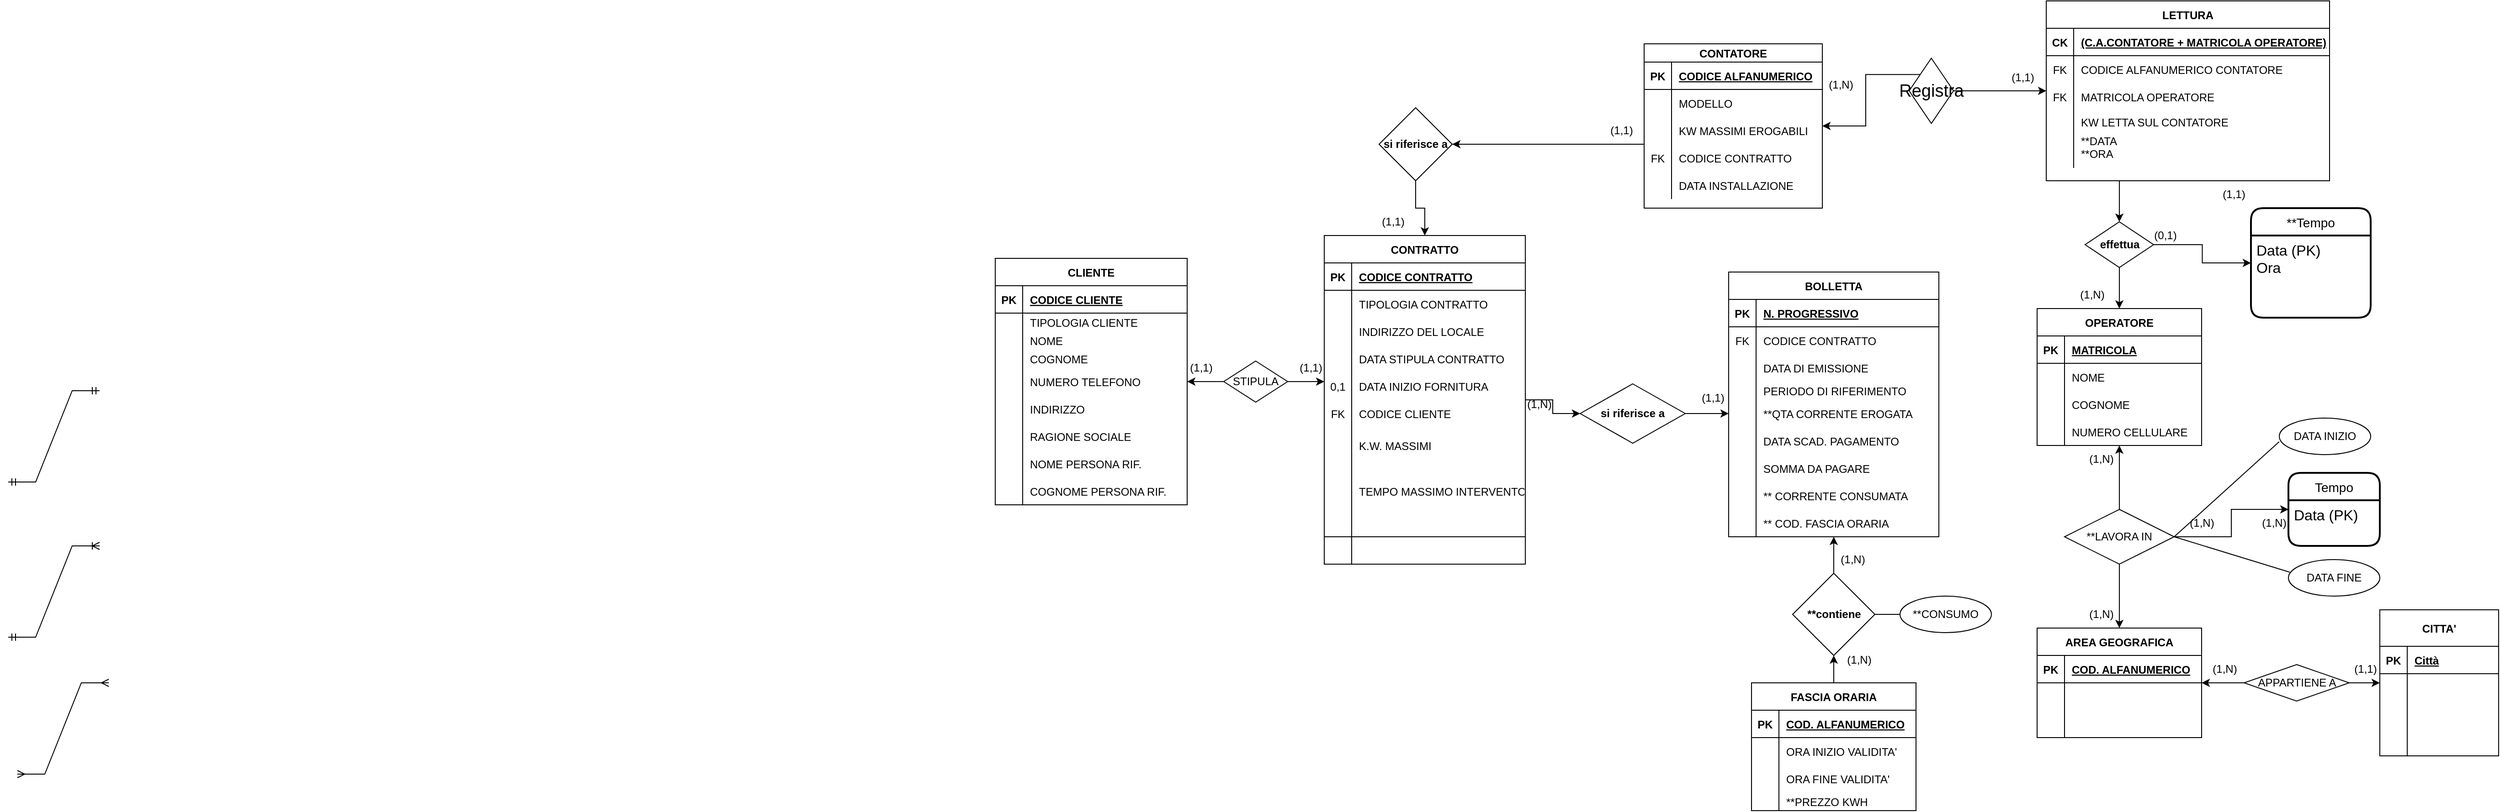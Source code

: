 <mxfile version="20.8.3" type="github">
  <diagram id="OaHjyGjdNP-GCPTDcom8" name="Page-1">
    <mxGraphModel dx="4342" dy="2522" grid="1" gridSize="10" guides="1" tooltips="1" connect="1" arrows="1" fold="1" page="1" pageScale="1" pageWidth="827" pageHeight="1169" math="0" shadow="0">
      <root>
        <mxCell id="0" />
        <mxCell id="1" parent="0" />
        <mxCell id="dIEBpJOMzmCvZlWTN5sd-19" value="" style="edgeStyle=orthogonalEdgeStyle;rounded=0;orthogonalLoop=1;jettySize=auto;html=1;" edge="1" parent="1" source="nD4syaO1w29k3vmpNwM7-14" target="dIEBpJOMzmCvZlWTN5sd-18">
          <mxGeometry relative="1" as="geometry" />
        </mxCell>
        <mxCell id="nD4syaO1w29k3vmpNwM7-14" value="CONTRATTO" style="shape=table;startSize=30;container=1;collapsible=1;childLayout=tableLayout;fixedRows=1;rowLines=0;fontStyle=1;align=center;resizeLast=1;movable=1;resizable=1;rotatable=1;deletable=1;editable=1;connectable=1;" parent="1" vertex="1">
          <mxGeometry x="720" y="-20" width="220" height="360" as="geometry">
            <mxRectangle x="1250" y="90" width="110" height="30" as="alternateBounds" />
          </mxGeometry>
        </mxCell>
        <mxCell id="nD4syaO1w29k3vmpNwM7-15" value="" style="shape=tableRow;horizontal=0;startSize=0;swimlaneHead=0;swimlaneBody=0;fillColor=none;collapsible=0;dropTarget=0;points=[[0,0.5],[1,0.5]];portConstraint=eastwest;top=0;left=0;right=0;bottom=1;movable=1;resizable=1;rotatable=1;deletable=1;editable=1;connectable=1;" parent="nD4syaO1w29k3vmpNwM7-14" vertex="1">
          <mxGeometry y="30" width="220" height="30" as="geometry" />
        </mxCell>
        <mxCell id="nD4syaO1w29k3vmpNwM7-16" value="PK" style="shape=partialRectangle;connectable=1;fillColor=none;top=0;left=0;bottom=0;right=0;fontStyle=1;overflow=hidden;movable=1;resizable=1;rotatable=1;deletable=1;editable=1;" parent="nD4syaO1w29k3vmpNwM7-15" vertex="1">
          <mxGeometry width="30" height="30" as="geometry">
            <mxRectangle width="30" height="30" as="alternateBounds" />
          </mxGeometry>
        </mxCell>
        <mxCell id="nD4syaO1w29k3vmpNwM7-17" value="CODICE CONTRATTO" style="shape=partialRectangle;connectable=1;fillColor=none;top=0;left=0;bottom=0;right=0;align=left;spacingLeft=6;fontStyle=5;overflow=hidden;movable=1;resizable=1;rotatable=1;deletable=1;editable=1;" parent="nD4syaO1w29k3vmpNwM7-15" vertex="1">
          <mxGeometry x="30" width="190" height="30" as="geometry">
            <mxRectangle width="190" height="30" as="alternateBounds" />
          </mxGeometry>
        </mxCell>
        <mxCell id="dIEBpJOMzmCvZlWTN5sd-136" value="" style="shape=tableRow;horizontal=0;startSize=0;swimlaneHead=0;swimlaneBody=0;fillColor=none;collapsible=0;dropTarget=0;points=[[0,0.5],[1,0.5]];portConstraint=eastwest;top=0;left=0;right=0;bottom=0;movable=1;resizable=1;rotatable=1;deletable=1;editable=1;connectable=1;" vertex="1" parent="nD4syaO1w29k3vmpNwM7-14">
          <mxGeometry y="60" width="220" height="30" as="geometry" />
        </mxCell>
        <mxCell id="dIEBpJOMzmCvZlWTN5sd-137" value="" style="shape=partialRectangle;connectable=1;fillColor=none;top=0;left=0;bottom=0;right=0;editable=1;overflow=hidden;movable=1;resizable=1;rotatable=1;deletable=1;" vertex="1" parent="dIEBpJOMzmCvZlWTN5sd-136">
          <mxGeometry width="30" height="30" as="geometry">
            <mxRectangle width="30" height="30" as="alternateBounds" />
          </mxGeometry>
        </mxCell>
        <mxCell id="dIEBpJOMzmCvZlWTN5sd-138" value="TIPOLOGIA CONTRATTO" style="shape=partialRectangle;connectable=1;fillColor=none;top=0;left=0;bottom=0;right=0;align=left;spacingLeft=6;overflow=hidden;movable=1;resizable=1;rotatable=1;deletable=1;editable=1;" vertex="1" parent="dIEBpJOMzmCvZlWTN5sd-136">
          <mxGeometry x="30" width="190" height="30" as="geometry">
            <mxRectangle width="190" height="30" as="alternateBounds" />
          </mxGeometry>
        </mxCell>
        <mxCell id="nD4syaO1w29k3vmpNwM7-18" value="" style="shape=tableRow;horizontal=0;startSize=0;swimlaneHead=0;swimlaneBody=0;fillColor=none;collapsible=0;dropTarget=0;points=[[0,0.5],[1,0.5]];portConstraint=eastwest;top=0;left=0;right=0;bottom=0;movable=1;resizable=1;rotatable=1;deletable=1;editable=1;connectable=1;" parent="nD4syaO1w29k3vmpNwM7-14" vertex="1">
          <mxGeometry y="90" width="220" height="30" as="geometry" />
        </mxCell>
        <mxCell id="nD4syaO1w29k3vmpNwM7-19" value="" style="shape=partialRectangle;connectable=1;fillColor=none;top=0;left=0;bottom=0;right=0;editable=1;overflow=hidden;movable=1;resizable=1;rotatable=1;deletable=1;" parent="nD4syaO1w29k3vmpNwM7-18" vertex="1">
          <mxGeometry width="30" height="30" as="geometry">
            <mxRectangle width="30" height="30" as="alternateBounds" />
          </mxGeometry>
        </mxCell>
        <mxCell id="nD4syaO1w29k3vmpNwM7-20" value="INDIRIZZO DEL LOCALE" style="shape=partialRectangle;connectable=1;fillColor=none;top=0;left=0;bottom=0;right=0;align=left;spacingLeft=6;overflow=hidden;movable=1;resizable=1;rotatable=1;deletable=1;editable=1;" parent="nD4syaO1w29k3vmpNwM7-18" vertex="1">
          <mxGeometry x="30" width="190" height="30" as="geometry">
            <mxRectangle width="190" height="30" as="alternateBounds" />
          </mxGeometry>
        </mxCell>
        <mxCell id="nD4syaO1w29k3vmpNwM7-21" value="" style="shape=tableRow;horizontal=0;startSize=0;swimlaneHead=0;swimlaneBody=0;fillColor=none;collapsible=0;dropTarget=0;points=[[0,0.5],[1,0.5]];portConstraint=eastwest;top=0;left=0;right=0;bottom=0;movable=1;resizable=1;rotatable=1;deletable=1;editable=1;connectable=1;" parent="nD4syaO1w29k3vmpNwM7-14" vertex="1">
          <mxGeometry y="120" width="220" height="30" as="geometry" />
        </mxCell>
        <mxCell id="nD4syaO1w29k3vmpNwM7-22" value="" style="shape=partialRectangle;connectable=1;fillColor=none;top=0;left=0;bottom=0;right=0;editable=1;overflow=hidden;movable=1;resizable=1;rotatable=1;deletable=1;" parent="nD4syaO1w29k3vmpNwM7-21" vertex="1">
          <mxGeometry width="30" height="30" as="geometry">
            <mxRectangle width="30" height="30" as="alternateBounds" />
          </mxGeometry>
        </mxCell>
        <mxCell id="nD4syaO1w29k3vmpNwM7-23" value="DATA STIPULA CONTRATTO" style="shape=partialRectangle;connectable=1;fillColor=none;top=0;left=0;bottom=0;right=0;align=left;spacingLeft=6;overflow=hidden;movable=1;resizable=1;rotatable=1;deletable=1;editable=1;" parent="nD4syaO1w29k3vmpNwM7-21" vertex="1">
          <mxGeometry x="30" width="190" height="30" as="geometry">
            <mxRectangle width="190" height="30" as="alternateBounds" />
          </mxGeometry>
        </mxCell>
        <mxCell id="nD4syaO1w29k3vmpNwM7-24" value="" style="shape=tableRow;horizontal=0;startSize=0;swimlaneHead=0;swimlaneBody=0;fillColor=none;collapsible=0;dropTarget=0;points=[[0,0.5],[1,0.5]];portConstraint=eastwest;top=0;left=0;right=0;bottom=0;movable=1;resizable=1;rotatable=1;deletable=1;editable=1;connectable=1;" parent="nD4syaO1w29k3vmpNwM7-14" vertex="1">
          <mxGeometry y="150" width="220" height="30" as="geometry" />
        </mxCell>
        <mxCell id="nD4syaO1w29k3vmpNwM7-25" value="0,1" style="shape=partialRectangle;connectable=1;fillColor=none;top=0;left=0;bottom=0;right=0;editable=1;overflow=hidden;movable=1;resizable=1;rotatable=1;deletable=1;" parent="nD4syaO1w29k3vmpNwM7-24" vertex="1">
          <mxGeometry width="30" height="30" as="geometry">
            <mxRectangle width="30" height="30" as="alternateBounds" />
          </mxGeometry>
        </mxCell>
        <mxCell id="nD4syaO1w29k3vmpNwM7-26" value="DATA INIZIO FORNITURA" style="shape=partialRectangle;connectable=1;fillColor=none;top=0;left=0;bottom=0;right=0;align=left;spacingLeft=6;overflow=hidden;movable=1;resizable=1;rotatable=1;deletable=1;editable=1;" parent="nD4syaO1w29k3vmpNwM7-24" vertex="1">
          <mxGeometry x="30" width="190" height="30" as="geometry">
            <mxRectangle width="190" height="30" as="alternateBounds" />
          </mxGeometry>
        </mxCell>
        <mxCell id="nD4syaO1w29k3vmpNwM7-161" value="" style="shape=tableRow;horizontal=0;startSize=0;swimlaneHead=0;swimlaneBody=0;fillColor=none;collapsible=0;dropTarget=0;points=[[0,0.5],[1,0.5]];portConstraint=eastwest;top=0;left=0;right=0;bottom=0;movable=1;resizable=1;rotatable=1;deletable=1;editable=1;connectable=1;" parent="nD4syaO1w29k3vmpNwM7-14" vertex="1">
          <mxGeometry y="180" width="220" height="30" as="geometry" />
        </mxCell>
        <mxCell id="nD4syaO1w29k3vmpNwM7-162" value="FK" style="shape=partialRectangle;connectable=1;fillColor=none;top=0;left=0;bottom=0;right=0;editable=1;overflow=hidden;movable=1;resizable=1;rotatable=1;deletable=1;" parent="nD4syaO1w29k3vmpNwM7-161" vertex="1">
          <mxGeometry width="30" height="30" as="geometry">
            <mxRectangle width="30" height="30" as="alternateBounds" />
          </mxGeometry>
        </mxCell>
        <mxCell id="nD4syaO1w29k3vmpNwM7-163" value="CODICE CLIENTE" style="shape=partialRectangle;connectable=1;fillColor=none;top=0;left=0;bottom=0;right=0;align=left;spacingLeft=6;overflow=hidden;movable=1;resizable=1;rotatable=1;deletable=1;editable=1;" parent="nD4syaO1w29k3vmpNwM7-161" vertex="1">
          <mxGeometry x="30" width="190" height="30" as="geometry">
            <mxRectangle width="190" height="30" as="alternateBounds" />
          </mxGeometry>
        </mxCell>
        <mxCell id="nD4syaO1w29k3vmpNwM7-164" value="" style="shape=tableRow;horizontal=0;startSize=0;swimlaneHead=0;swimlaneBody=0;fillColor=none;collapsible=0;dropTarget=0;points=[[0,0.5],[1,0.5]];portConstraint=eastwest;top=0;left=0;right=0;bottom=0;movable=1;resizable=1;rotatable=1;deletable=1;editable=1;connectable=1;" parent="nD4syaO1w29k3vmpNwM7-14" vertex="1">
          <mxGeometry y="210" width="220" height="40" as="geometry" />
        </mxCell>
        <mxCell id="nD4syaO1w29k3vmpNwM7-165" value="" style="shape=partialRectangle;connectable=1;fillColor=none;top=0;left=0;bottom=0;right=0;editable=1;overflow=hidden;movable=1;resizable=1;rotatable=1;deletable=1;" parent="nD4syaO1w29k3vmpNwM7-164" vertex="1">
          <mxGeometry width="30" height="40" as="geometry">
            <mxRectangle width="30" height="40" as="alternateBounds" />
          </mxGeometry>
        </mxCell>
        <mxCell id="nD4syaO1w29k3vmpNwM7-166" value="K.W. MASSIMI" style="shape=partialRectangle;connectable=1;fillColor=none;top=0;left=0;bottom=0;right=0;align=left;spacingLeft=6;overflow=hidden;movable=1;resizable=1;rotatable=1;deletable=1;editable=1;" parent="nD4syaO1w29k3vmpNwM7-164" vertex="1">
          <mxGeometry x="30" width="190" height="40" as="geometry">
            <mxRectangle width="190" height="40" as="alternateBounds" />
          </mxGeometry>
        </mxCell>
        <mxCell id="nD4syaO1w29k3vmpNwM7-176" value="" style="shape=tableRow;horizontal=0;startSize=0;swimlaneHead=0;swimlaneBody=0;fillColor=none;collapsible=0;dropTarget=0;points=[[0,0.5],[1,0.5]];portConstraint=eastwest;top=0;left=0;right=0;bottom=0;" parent="nD4syaO1w29k3vmpNwM7-14" vertex="1">
          <mxGeometry y="250" width="220" height="60" as="geometry" />
        </mxCell>
        <mxCell id="nD4syaO1w29k3vmpNwM7-177" value="" style="shape=partialRectangle;connectable=0;fillColor=none;top=0;left=0;bottom=0;right=0;editable=1;overflow=hidden;" parent="nD4syaO1w29k3vmpNwM7-176" vertex="1">
          <mxGeometry width="30" height="60" as="geometry">
            <mxRectangle width="30" height="60" as="alternateBounds" />
          </mxGeometry>
        </mxCell>
        <mxCell id="nD4syaO1w29k3vmpNwM7-178" value="TEMPO MASSIMO INTERVENTO" style="shape=partialRectangle;connectable=0;fillColor=none;top=0;left=0;bottom=0;right=0;align=left;spacingLeft=6;overflow=hidden;" parent="nD4syaO1w29k3vmpNwM7-176" vertex="1">
          <mxGeometry x="30" width="190" height="60" as="geometry">
            <mxRectangle width="190" height="60" as="alternateBounds" />
          </mxGeometry>
        </mxCell>
        <mxCell id="nD4syaO1w29k3vmpNwM7-158" value="" style="shape=tableRow;horizontal=0;startSize=0;swimlaneHead=0;swimlaneBody=0;fillColor=none;collapsible=0;dropTarget=0;points=[[0,0.5],[1,0.5]];portConstraint=eastwest;top=0;left=0;right=0;bottom=1;movable=1;resizable=1;rotatable=1;deletable=1;editable=1;connectable=1;" parent="nD4syaO1w29k3vmpNwM7-14" vertex="1">
          <mxGeometry y="310" width="220" height="20" as="geometry" />
        </mxCell>
        <mxCell id="nD4syaO1w29k3vmpNwM7-159" value="" style="shape=partialRectangle;connectable=1;fillColor=none;top=0;left=0;bottom=0;right=0;fontStyle=1;overflow=hidden;movable=1;resizable=1;rotatable=1;deletable=1;editable=1;" parent="nD4syaO1w29k3vmpNwM7-158" vertex="1">
          <mxGeometry width="30" height="20" as="geometry">
            <mxRectangle width="30" height="20" as="alternateBounds" />
          </mxGeometry>
        </mxCell>
        <mxCell id="nD4syaO1w29k3vmpNwM7-160" value="" style="shape=partialRectangle;connectable=1;fillColor=none;top=0;left=0;bottom=0;right=0;align=left;spacingLeft=6;fontStyle=5;overflow=hidden;movable=1;resizable=1;rotatable=1;deletable=1;editable=1;" parent="nD4syaO1w29k3vmpNwM7-158" vertex="1">
          <mxGeometry x="30" width="190" height="20" as="geometry">
            <mxRectangle width="190" height="20" as="alternateBounds" />
          </mxGeometry>
        </mxCell>
        <mxCell id="nD4syaO1w29k3vmpNwM7-167" value="" style="shape=tableRow;horizontal=0;startSize=0;swimlaneHead=0;swimlaneBody=0;fillColor=none;collapsible=0;dropTarget=0;points=[[0,0.5],[1,0.5]];portConstraint=eastwest;top=0;left=0;right=0;bottom=0;movable=1;resizable=1;rotatable=1;deletable=1;editable=1;connectable=1;" parent="nD4syaO1w29k3vmpNwM7-14" vertex="1">
          <mxGeometry y="330" width="220" height="30" as="geometry" />
        </mxCell>
        <mxCell id="nD4syaO1w29k3vmpNwM7-168" value="" style="shape=partialRectangle;connectable=1;fillColor=none;top=0;left=0;bottom=0;right=0;editable=1;overflow=hidden;movable=1;resizable=1;rotatable=1;deletable=1;" parent="nD4syaO1w29k3vmpNwM7-167" vertex="1">
          <mxGeometry width="30" height="30" as="geometry">
            <mxRectangle width="30" height="30" as="alternateBounds" />
          </mxGeometry>
        </mxCell>
        <mxCell id="nD4syaO1w29k3vmpNwM7-169" value="" style="shape=partialRectangle;connectable=1;fillColor=none;top=0;left=0;bottom=0;right=0;align=left;spacingLeft=6;overflow=hidden;movable=1;resizable=1;rotatable=1;deletable=1;editable=1;" parent="nD4syaO1w29k3vmpNwM7-167" vertex="1">
          <mxGeometry x="30" width="190" height="30" as="geometry">
            <mxRectangle width="190" height="30" as="alternateBounds" />
          </mxGeometry>
        </mxCell>
        <mxCell id="nD4syaO1w29k3vmpNwM7-27" value="OPERATORE" style="shape=table;startSize=30;container=1;collapsible=1;childLayout=tableLayout;fixedRows=1;rowLines=0;fontStyle=1;align=center;resizeLast=1;" parent="1" vertex="1">
          <mxGeometry x="1500" y="60" width="180" height="150" as="geometry">
            <mxRectangle x="140" y="400" width="110" height="30" as="alternateBounds" />
          </mxGeometry>
        </mxCell>
        <mxCell id="nD4syaO1w29k3vmpNwM7-28" value="" style="shape=tableRow;horizontal=0;startSize=0;swimlaneHead=0;swimlaneBody=0;fillColor=none;collapsible=0;dropTarget=0;points=[[0,0.5],[1,0.5]];portConstraint=eastwest;top=0;left=0;right=0;bottom=1;" parent="nD4syaO1w29k3vmpNwM7-27" vertex="1">
          <mxGeometry y="30" width="180" height="30" as="geometry" />
        </mxCell>
        <mxCell id="nD4syaO1w29k3vmpNwM7-29" value="PK" style="shape=partialRectangle;connectable=0;fillColor=none;top=0;left=0;bottom=0;right=0;fontStyle=1;overflow=hidden;" parent="nD4syaO1w29k3vmpNwM7-28" vertex="1">
          <mxGeometry width="30" height="30" as="geometry">
            <mxRectangle width="30" height="30" as="alternateBounds" />
          </mxGeometry>
        </mxCell>
        <mxCell id="nD4syaO1w29k3vmpNwM7-30" value="MATRICOLA" style="shape=partialRectangle;connectable=0;fillColor=none;top=0;left=0;bottom=0;right=0;align=left;spacingLeft=6;fontStyle=5;overflow=hidden;" parent="nD4syaO1w29k3vmpNwM7-28" vertex="1">
          <mxGeometry x="30" width="150" height="30" as="geometry">
            <mxRectangle width="150" height="30" as="alternateBounds" />
          </mxGeometry>
        </mxCell>
        <mxCell id="nD4syaO1w29k3vmpNwM7-31" value="" style="shape=tableRow;horizontal=0;startSize=0;swimlaneHead=0;swimlaneBody=0;fillColor=none;collapsible=0;dropTarget=0;points=[[0,0.5],[1,0.5]];portConstraint=eastwest;top=0;left=0;right=0;bottom=0;" parent="nD4syaO1w29k3vmpNwM7-27" vertex="1">
          <mxGeometry y="60" width="180" height="30" as="geometry" />
        </mxCell>
        <mxCell id="nD4syaO1w29k3vmpNwM7-32" value="" style="shape=partialRectangle;connectable=0;fillColor=none;top=0;left=0;bottom=0;right=0;editable=1;overflow=hidden;" parent="nD4syaO1w29k3vmpNwM7-31" vertex="1">
          <mxGeometry width="30" height="30" as="geometry">
            <mxRectangle width="30" height="30" as="alternateBounds" />
          </mxGeometry>
        </mxCell>
        <mxCell id="nD4syaO1w29k3vmpNwM7-33" value="NOME" style="shape=partialRectangle;connectable=0;fillColor=none;top=0;left=0;bottom=0;right=0;align=left;spacingLeft=6;overflow=hidden;" parent="nD4syaO1w29k3vmpNwM7-31" vertex="1">
          <mxGeometry x="30" width="150" height="30" as="geometry">
            <mxRectangle width="150" height="30" as="alternateBounds" />
          </mxGeometry>
        </mxCell>
        <mxCell id="nD4syaO1w29k3vmpNwM7-34" value="" style="shape=tableRow;horizontal=0;startSize=0;swimlaneHead=0;swimlaneBody=0;fillColor=none;collapsible=0;dropTarget=0;points=[[0,0.5],[1,0.5]];portConstraint=eastwest;top=0;left=0;right=0;bottom=0;" parent="nD4syaO1w29k3vmpNwM7-27" vertex="1">
          <mxGeometry y="90" width="180" height="30" as="geometry" />
        </mxCell>
        <mxCell id="nD4syaO1w29k3vmpNwM7-35" value="" style="shape=partialRectangle;connectable=0;fillColor=none;top=0;left=0;bottom=0;right=0;editable=1;overflow=hidden;" parent="nD4syaO1w29k3vmpNwM7-34" vertex="1">
          <mxGeometry width="30" height="30" as="geometry">
            <mxRectangle width="30" height="30" as="alternateBounds" />
          </mxGeometry>
        </mxCell>
        <mxCell id="nD4syaO1w29k3vmpNwM7-36" value="COGNOME" style="shape=partialRectangle;connectable=0;fillColor=none;top=0;left=0;bottom=0;right=0;align=left;spacingLeft=6;overflow=hidden;" parent="nD4syaO1w29k3vmpNwM7-34" vertex="1">
          <mxGeometry x="30" width="150" height="30" as="geometry">
            <mxRectangle width="150" height="30" as="alternateBounds" />
          </mxGeometry>
        </mxCell>
        <mxCell id="nD4syaO1w29k3vmpNwM7-37" value="" style="shape=tableRow;horizontal=0;startSize=0;swimlaneHead=0;swimlaneBody=0;fillColor=none;collapsible=0;dropTarget=0;points=[[0,0.5],[1,0.5]];portConstraint=eastwest;top=0;left=0;right=0;bottom=0;" parent="nD4syaO1w29k3vmpNwM7-27" vertex="1">
          <mxGeometry y="120" width="180" height="30" as="geometry" />
        </mxCell>
        <mxCell id="nD4syaO1w29k3vmpNwM7-38" value="" style="shape=partialRectangle;connectable=0;fillColor=none;top=0;left=0;bottom=0;right=0;editable=1;overflow=hidden;" parent="nD4syaO1w29k3vmpNwM7-37" vertex="1">
          <mxGeometry width="30" height="30" as="geometry">
            <mxRectangle width="30" height="30" as="alternateBounds" />
          </mxGeometry>
        </mxCell>
        <mxCell id="nD4syaO1w29k3vmpNwM7-39" value="NUMERO CELLULARE" style="shape=partialRectangle;connectable=0;fillColor=none;top=0;left=0;bottom=0;right=0;align=left;spacingLeft=6;overflow=hidden;" parent="nD4syaO1w29k3vmpNwM7-37" vertex="1">
          <mxGeometry x="30" width="150" height="30" as="geometry">
            <mxRectangle width="150" height="30" as="alternateBounds" />
          </mxGeometry>
        </mxCell>
        <mxCell id="nD4syaO1w29k3vmpNwM7-40" value="CONTATORE" style="shape=table;startSize=20;container=1;collapsible=1;childLayout=tableLayout;fixedRows=1;rowLines=0;fontStyle=1;align=center;resizeLast=1;" parent="1" vertex="1">
          <mxGeometry x="1070" y="-230" width="195" height="180" as="geometry">
            <mxRectangle x="987" y="455" width="110" height="30" as="alternateBounds" />
          </mxGeometry>
        </mxCell>
        <mxCell id="nD4syaO1w29k3vmpNwM7-41" value="" style="shape=tableRow;horizontal=0;startSize=0;swimlaneHead=0;swimlaneBody=0;fillColor=none;collapsible=0;dropTarget=0;points=[[0,0.5],[1,0.5]];portConstraint=eastwest;top=0;left=0;right=0;bottom=1;" parent="nD4syaO1w29k3vmpNwM7-40" vertex="1">
          <mxGeometry y="20" width="195" height="30" as="geometry" />
        </mxCell>
        <mxCell id="nD4syaO1w29k3vmpNwM7-42" value="PK" style="shape=partialRectangle;connectable=0;fillColor=none;top=0;left=0;bottom=0;right=0;fontStyle=1;overflow=hidden;" parent="nD4syaO1w29k3vmpNwM7-41" vertex="1">
          <mxGeometry width="30" height="30" as="geometry">
            <mxRectangle width="30" height="30" as="alternateBounds" />
          </mxGeometry>
        </mxCell>
        <mxCell id="nD4syaO1w29k3vmpNwM7-43" value="CODICE ALFANUMERICO" style="shape=partialRectangle;connectable=0;fillColor=none;top=0;left=0;bottom=0;right=0;align=left;spacingLeft=6;fontStyle=5;overflow=hidden;" parent="nD4syaO1w29k3vmpNwM7-41" vertex="1">
          <mxGeometry x="30" width="165" height="30" as="geometry">
            <mxRectangle width="165" height="30" as="alternateBounds" />
          </mxGeometry>
        </mxCell>
        <mxCell id="nD4syaO1w29k3vmpNwM7-44" value="" style="shape=tableRow;horizontal=0;startSize=0;swimlaneHead=0;swimlaneBody=0;fillColor=none;collapsible=0;dropTarget=0;points=[[0,0.5],[1,0.5]];portConstraint=eastwest;top=0;left=0;right=0;bottom=0;" parent="nD4syaO1w29k3vmpNwM7-40" vertex="1">
          <mxGeometry y="50" width="195" height="30" as="geometry" />
        </mxCell>
        <mxCell id="nD4syaO1w29k3vmpNwM7-45" value="" style="shape=partialRectangle;connectable=0;fillColor=none;top=0;left=0;bottom=0;right=0;editable=1;overflow=hidden;" parent="nD4syaO1w29k3vmpNwM7-44" vertex="1">
          <mxGeometry width="30" height="30" as="geometry">
            <mxRectangle width="30" height="30" as="alternateBounds" />
          </mxGeometry>
        </mxCell>
        <mxCell id="nD4syaO1w29k3vmpNwM7-46" value="MODELLO" style="shape=partialRectangle;connectable=0;fillColor=none;top=0;left=0;bottom=0;right=0;align=left;spacingLeft=6;overflow=hidden;" parent="nD4syaO1w29k3vmpNwM7-44" vertex="1">
          <mxGeometry x="30" width="165" height="30" as="geometry">
            <mxRectangle width="165" height="30" as="alternateBounds" />
          </mxGeometry>
        </mxCell>
        <mxCell id="nD4syaO1w29k3vmpNwM7-47" value="" style="shape=tableRow;horizontal=0;startSize=0;swimlaneHead=0;swimlaneBody=0;fillColor=none;collapsible=0;dropTarget=0;points=[[0,0.5],[1,0.5]];portConstraint=eastwest;top=0;left=0;right=0;bottom=0;" parent="nD4syaO1w29k3vmpNwM7-40" vertex="1">
          <mxGeometry y="80" width="195" height="30" as="geometry" />
        </mxCell>
        <mxCell id="nD4syaO1w29k3vmpNwM7-48" value="" style="shape=partialRectangle;connectable=0;fillColor=none;top=0;left=0;bottom=0;right=0;editable=1;overflow=hidden;" parent="nD4syaO1w29k3vmpNwM7-47" vertex="1">
          <mxGeometry width="30" height="30" as="geometry">
            <mxRectangle width="30" height="30" as="alternateBounds" />
          </mxGeometry>
        </mxCell>
        <mxCell id="nD4syaO1w29k3vmpNwM7-49" value="KW MASSIMI EROGABILI" style="shape=partialRectangle;connectable=0;fillColor=none;top=0;left=0;bottom=0;right=0;align=left;spacingLeft=6;overflow=hidden;" parent="nD4syaO1w29k3vmpNwM7-47" vertex="1">
          <mxGeometry x="30" width="165" height="30" as="geometry">
            <mxRectangle width="165" height="30" as="alternateBounds" />
          </mxGeometry>
        </mxCell>
        <mxCell id="nD4syaO1w29k3vmpNwM7-50" value="" style="shape=tableRow;horizontal=0;startSize=0;swimlaneHead=0;swimlaneBody=0;fillColor=none;collapsible=0;dropTarget=0;points=[[0,0.5],[1,0.5]];portConstraint=eastwest;top=0;left=0;right=0;bottom=0;" parent="nD4syaO1w29k3vmpNwM7-40" vertex="1">
          <mxGeometry y="110" width="195" height="30" as="geometry" />
        </mxCell>
        <mxCell id="nD4syaO1w29k3vmpNwM7-51" value="FK" style="shape=partialRectangle;connectable=0;fillColor=none;top=0;left=0;bottom=0;right=0;editable=1;overflow=hidden;" parent="nD4syaO1w29k3vmpNwM7-50" vertex="1">
          <mxGeometry width="30" height="30" as="geometry">
            <mxRectangle width="30" height="30" as="alternateBounds" />
          </mxGeometry>
        </mxCell>
        <mxCell id="nD4syaO1w29k3vmpNwM7-52" value="CODICE CONTRATTO" style="shape=partialRectangle;connectable=0;fillColor=none;top=0;left=0;bottom=0;right=0;align=left;spacingLeft=6;overflow=hidden;" parent="nD4syaO1w29k3vmpNwM7-50" vertex="1">
          <mxGeometry x="30" width="165" height="30" as="geometry">
            <mxRectangle width="165" height="30" as="alternateBounds" />
          </mxGeometry>
        </mxCell>
        <mxCell id="dIEBpJOMzmCvZlWTN5sd-39" value="" style="shape=tableRow;horizontal=0;startSize=0;swimlaneHead=0;swimlaneBody=0;fillColor=none;collapsible=0;dropTarget=0;points=[[0,0.5],[1,0.5]];portConstraint=eastwest;top=0;left=0;right=0;bottom=0;" vertex="1" parent="nD4syaO1w29k3vmpNwM7-40">
          <mxGeometry y="140" width="195" height="30" as="geometry" />
        </mxCell>
        <mxCell id="dIEBpJOMzmCvZlWTN5sd-40" value="" style="shape=partialRectangle;connectable=0;fillColor=none;top=0;left=0;bottom=0;right=0;editable=1;overflow=hidden;" vertex="1" parent="dIEBpJOMzmCvZlWTN5sd-39">
          <mxGeometry width="30" height="30" as="geometry">
            <mxRectangle width="30" height="30" as="alternateBounds" />
          </mxGeometry>
        </mxCell>
        <mxCell id="dIEBpJOMzmCvZlWTN5sd-41" value="DATA INSTALLAZIONE" style="shape=partialRectangle;connectable=0;fillColor=none;top=0;left=0;bottom=0;right=0;align=left;spacingLeft=6;overflow=hidden;" vertex="1" parent="dIEBpJOMzmCvZlWTN5sd-39">
          <mxGeometry x="30" width="165" height="30" as="geometry">
            <mxRectangle width="165" height="30" as="alternateBounds" />
          </mxGeometry>
        </mxCell>
        <mxCell id="nD4syaO1w29k3vmpNwM7-53" value="BOLLETTA" style="shape=table;startSize=30;container=1;collapsible=1;childLayout=tableLayout;fixedRows=1;rowLines=0;fontStyle=1;align=center;resizeLast=1;" parent="1" vertex="1">
          <mxGeometry x="1162.5" y="20" width="230" height="290" as="geometry">
            <mxRectangle x="300" y="610" width="100" height="30" as="alternateBounds" />
          </mxGeometry>
        </mxCell>
        <mxCell id="nD4syaO1w29k3vmpNwM7-54" value="" style="shape=tableRow;horizontal=0;startSize=0;swimlaneHead=0;swimlaneBody=0;fillColor=none;collapsible=0;dropTarget=0;points=[[0,0.5],[1,0.5]];portConstraint=eastwest;top=0;left=0;right=0;bottom=1;" parent="nD4syaO1w29k3vmpNwM7-53" vertex="1">
          <mxGeometry y="30" width="230" height="30" as="geometry" />
        </mxCell>
        <mxCell id="nD4syaO1w29k3vmpNwM7-55" value="PK" style="shape=partialRectangle;connectable=0;fillColor=none;top=0;left=0;bottom=0;right=0;fontStyle=1;overflow=hidden;" parent="nD4syaO1w29k3vmpNwM7-54" vertex="1">
          <mxGeometry width="30" height="30" as="geometry">
            <mxRectangle width="30" height="30" as="alternateBounds" />
          </mxGeometry>
        </mxCell>
        <mxCell id="nD4syaO1w29k3vmpNwM7-56" value="N. PROGRESSIVO" style="shape=partialRectangle;connectable=0;fillColor=none;top=0;left=0;bottom=0;right=0;align=left;spacingLeft=6;fontStyle=5;overflow=hidden;" parent="nD4syaO1w29k3vmpNwM7-54" vertex="1">
          <mxGeometry x="30" width="200" height="30" as="geometry">
            <mxRectangle width="200" height="30" as="alternateBounds" />
          </mxGeometry>
        </mxCell>
        <mxCell id="nD4syaO1w29k3vmpNwM7-57" value="" style="shape=tableRow;horizontal=0;startSize=0;swimlaneHead=0;swimlaneBody=0;fillColor=none;collapsible=0;dropTarget=0;points=[[0,0.5],[1,0.5]];portConstraint=eastwest;top=0;left=0;right=0;bottom=0;" parent="nD4syaO1w29k3vmpNwM7-53" vertex="1">
          <mxGeometry y="60" width="230" height="30" as="geometry" />
        </mxCell>
        <mxCell id="nD4syaO1w29k3vmpNwM7-58" value="FK" style="shape=partialRectangle;connectable=0;fillColor=none;top=0;left=0;bottom=0;right=0;editable=1;overflow=hidden;" parent="nD4syaO1w29k3vmpNwM7-57" vertex="1">
          <mxGeometry width="30" height="30" as="geometry">
            <mxRectangle width="30" height="30" as="alternateBounds" />
          </mxGeometry>
        </mxCell>
        <mxCell id="nD4syaO1w29k3vmpNwM7-59" value="CODICE CONTRATTO" style="shape=partialRectangle;connectable=0;fillColor=none;top=0;left=0;bottom=0;right=0;align=left;spacingLeft=6;overflow=hidden;" parent="nD4syaO1w29k3vmpNwM7-57" vertex="1">
          <mxGeometry x="30" width="200" height="30" as="geometry">
            <mxRectangle width="200" height="30" as="alternateBounds" />
          </mxGeometry>
        </mxCell>
        <mxCell id="nD4syaO1w29k3vmpNwM7-60" value="" style="shape=tableRow;horizontal=0;startSize=0;swimlaneHead=0;swimlaneBody=0;fillColor=none;collapsible=0;dropTarget=0;points=[[0,0.5],[1,0.5]];portConstraint=eastwest;top=0;left=0;right=0;bottom=0;" parent="nD4syaO1w29k3vmpNwM7-53" vertex="1">
          <mxGeometry y="90" width="230" height="30" as="geometry" />
        </mxCell>
        <mxCell id="nD4syaO1w29k3vmpNwM7-61" value="" style="shape=partialRectangle;connectable=0;fillColor=none;top=0;left=0;bottom=0;right=0;editable=1;overflow=hidden;" parent="nD4syaO1w29k3vmpNwM7-60" vertex="1">
          <mxGeometry width="30" height="30" as="geometry">
            <mxRectangle width="30" height="30" as="alternateBounds" />
          </mxGeometry>
        </mxCell>
        <mxCell id="nD4syaO1w29k3vmpNwM7-62" value="DATA DI EMISSIONE" style="shape=partialRectangle;connectable=0;fillColor=none;top=0;left=0;bottom=0;right=0;align=left;spacingLeft=6;overflow=hidden;" parent="nD4syaO1w29k3vmpNwM7-60" vertex="1">
          <mxGeometry x="30" width="200" height="30" as="geometry">
            <mxRectangle width="200" height="30" as="alternateBounds" />
          </mxGeometry>
        </mxCell>
        <mxCell id="nD4syaO1w29k3vmpNwM7-63" value="" style="shape=tableRow;horizontal=0;startSize=0;swimlaneHead=0;swimlaneBody=0;fillColor=none;collapsible=0;dropTarget=0;points=[[0,0.5],[1,0.5]];portConstraint=eastwest;top=0;left=0;right=0;bottom=0;" parent="nD4syaO1w29k3vmpNwM7-53" vertex="1">
          <mxGeometry y="120" width="230" height="20" as="geometry" />
        </mxCell>
        <mxCell id="nD4syaO1w29k3vmpNwM7-64" value="" style="shape=partialRectangle;connectable=0;fillColor=none;top=0;left=0;bottom=0;right=0;editable=1;overflow=hidden;" parent="nD4syaO1w29k3vmpNwM7-63" vertex="1">
          <mxGeometry width="30" height="20" as="geometry">
            <mxRectangle width="30" height="20" as="alternateBounds" />
          </mxGeometry>
        </mxCell>
        <mxCell id="nD4syaO1w29k3vmpNwM7-65" value="PERIODO DI RIFERIMENTO" style="shape=partialRectangle;connectable=0;fillColor=none;top=0;left=0;bottom=0;right=0;align=left;spacingLeft=6;overflow=hidden;" parent="nD4syaO1w29k3vmpNwM7-63" vertex="1">
          <mxGeometry x="30" width="200" height="20" as="geometry">
            <mxRectangle width="200" height="20" as="alternateBounds" />
          </mxGeometry>
        </mxCell>
        <mxCell id="nD4syaO1w29k3vmpNwM7-216" value="" style="shape=tableRow;horizontal=0;startSize=0;swimlaneHead=0;swimlaneBody=0;fillColor=none;collapsible=0;dropTarget=0;points=[[0,0.5],[1,0.5]];portConstraint=eastwest;top=0;left=0;right=0;bottom=0;" parent="nD4syaO1w29k3vmpNwM7-53" vertex="1">
          <mxGeometry y="140" width="230" height="30" as="geometry" />
        </mxCell>
        <mxCell id="nD4syaO1w29k3vmpNwM7-217" value="" style="shape=partialRectangle;connectable=0;fillColor=none;top=0;left=0;bottom=0;right=0;editable=1;overflow=hidden;" parent="nD4syaO1w29k3vmpNwM7-216" vertex="1">
          <mxGeometry width="30" height="30" as="geometry">
            <mxRectangle width="30" height="30" as="alternateBounds" />
          </mxGeometry>
        </mxCell>
        <mxCell id="nD4syaO1w29k3vmpNwM7-218" value="**QTA CORRENTE EROGATA" style="shape=partialRectangle;connectable=0;fillColor=none;top=0;left=0;bottom=0;right=0;align=left;spacingLeft=6;overflow=hidden;" parent="nD4syaO1w29k3vmpNwM7-216" vertex="1">
          <mxGeometry x="30" width="200" height="30" as="geometry">
            <mxRectangle width="200" height="30" as="alternateBounds" />
          </mxGeometry>
        </mxCell>
        <mxCell id="nD4syaO1w29k3vmpNwM7-185" value="" style="shape=tableRow;horizontal=0;startSize=0;swimlaneHead=0;swimlaneBody=0;fillColor=none;collapsible=0;dropTarget=0;points=[[0,0.5],[1,0.5]];portConstraint=eastwest;top=0;left=0;right=0;bottom=0;" parent="nD4syaO1w29k3vmpNwM7-53" vertex="1">
          <mxGeometry y="170" width="230" height="30" as="geometry" />
        </mxCell>
        <mxCell id="nD4syaO1w29k3vmpNwM7-186" value="" style="shape=partialRectangle;connectable=0;fillColor=none;top=0;left=0;bottom=0;right=0;editable=1;overflow=hidden;" parent="nD4syaO1w29k3vmpNwM7-185" vertex="1">
          <mxGeometry width="30" height="30" as="geometry">
            <mxRectangle width="30" height="30" as="alternateBounds" />
          </mxGeometry>
        </mxCell>
        <mxCell id="nD4syaO1w29k3vmpNwM7-187" value="DATA SCAD. PAGAMENTO" style="shape=partialRectangle;connectable=0;fillColor=none;top=0;left=0;bottom=0;right=0;align=left;spacingLeft=6;overflow=hidden;" parent="nD4syaO1w29k3vmpNwM7-185" vertex="1">
          <mxGeometry x="30" width="200" height="30" as="geometry">
            <mxRectangle width="200" height="30" as="alternateBounds" />
          </mxGeometry>
        </mxCell>
        <mxCell id="nD4syaO1w29k3vmpNwM7-188" value="" style="shape=tableRow;horizontal=0;startSize=0;swimlaneHead=0;swimlaneBody=0;fillColor=none;collapsible=0;dropTarget=0;points=[[0,0.5],[1,0.5]];portConstraint=eastwest;top=0;left=0;right=0;bottom=0;" parent="nD4syaO1w29k3vmpNwM7-53" vertex="1">
          <mxGeometry y="200" width="230" height="30" as="geometry" />
        </mxCell>
        <mxCell id="nD4syaO1w29k3vmpNwM7-189" value="" style="shape=partialRectangle;connectable=0;fillColor=none;top=0;left=0;bottom=0;right=0;editable=1;overflow=hidden;" parent="nD4syaO1w29k3vmpNwM7-188" vertex="1">
          <mxGeometry width="30" height="30" as="geometry">
            <mxRectangle width="30" height="30" as="alternateBounds" />
          </mxGeometry>
        </mxCell>
        <mxCell id="nD4syaO1w29k3vmpNwM7-190" value="SOMMA DA PAGARE" style="shape=partialRectangle;connectable=0;fillColor=none;top=0;left=0;bottom=0;right=0;align=left;spacingLeft=6;overflow=hidden;" parent="nD4syaO1w29k3vmpNwM7-188" vertex="1">
          <mxGeometry x="30" width="200" height="30" as="geometry">
            <mxRectangle width="200" height="30" as="alternateBounds" />
          </mxGeometry>
        </mxCell>
        <mxCell id="nD4syaO1w29k3vmpNwM7-191" value="" style="shape=tableRow;horizontal=0;startSize=0;swimlaneHead=0;swimlaneBody=0;fillColor=none;collapsible=0;dropTarget=0;points=[[0,0.5],[1,0.5]];portConstraint=eastwest;top=0;left=0;right=0;bottom=0;" parent="nD4syaO1w29k3vmpNwM7-53" vertex="1">
          <mxGeometry y="230" width="230" height="30" as="geometry" />
        </mxCell>
        <mxCell id="nD4syaO1w29k3vmpNwM7-192" value="" style="shape=partialRectangle;connectable=0;fillColor=none;top=0;left=0;bottom=0;right=0;editable=1;overflow=hidden;" parent="nD4syaO1w29k3vmpNwM7-191" vertex="1">
          <mxGeometry width="30" height="30" as="geometry">
            <mxRectangle width="30" height="30" as="alternateBounds" />
          </mxGeometry>
        </mxCell>
        <mxCell id="nD4syaO1w29k3vmpNwM7-193" value="** CORRENTE CONSUMATA" style="shape=partialRectangle;connectable=0;fillColor=none;top=0;left=0;bottom=0;right=0;align=left;spacingLeft=6;overflow=hidden;" parent="nD4syaO1w29k3vmpNwM7-191" vertex="1">
          <mxGeometry x="30" width="200" height="30" as="geometry">
            <mxRectangle width="200" height="30" as="alternateBounds" />
          </mxGeometry>
        </mxCell>
        <mxCell id="nD4syaO1w29k3vmpNwM7-222" value="" style="shape=tableRow;horizontal=0;startSize=0;swimlaneHead=0;swimlaneBody=0;fillColor=none;collapsible=0;dropTarget=0;points=[[0,0.5],[1,0.5]];portConstraint=eastwest;top=0;left=0;right=0;bottom=0;" parent="nD4syaO1w29k3vmpNwM7-53" vertex="1">
          <mxGeometry y="260" width="230" height="30" as="geometry" />
        </mxCell>
        <mxCell id="nD4syaO1w29k3vmpNwM7-223" value="" style="shape=partialRectangle;connectable=0;fillColor=none;top=0;left=0;bottom=0;right=0;editable=1;overflow=hidden;" parent="nD4syaO1w29k3vmpNwM7-222" vertex="1">
          <mxGeometry width="30" height="30" as="geometry">
            <mxRectangle width="30" height="30" as="alternateBounds" />
          </mxGeometry>
        </mxCell>
        <mxCell id="nD4syaO1w29k3vmpNwM7-224" value="** COD. FASCIA ORARIA" style="shape=partialRectangle;connectable=0;fillColor=none;top=0;left=0;bottom=0;right=0;align=left;spacingLeft=6;overflow=hidden;" parent="nD4syaO1w29k3vmpNwM7-222" vertex="1">
          <mxGeometry x="30" width="200" height="30" as="geometry">
            <mxRectangle width="200" height="30" as="alternateBounds" />
          </mxGeometry>
        </mxCell>
        <mxCell id="dIEBpJOMzmCvZlWTN5sd-22" style="edgeStyle=orthogonalEdgeStyle;rounded=0;orthogonalLoop=1;jettySize=auto;html=1;exitX=0.5;exitY=0;exitDx=0;exitDy=0;entryX=0.5;entryY=1;entryDx=0;entryDy=0;" edge="1" parent="1" source="nD4syaO1w29k3vmpNwM7-66" target="7G08isXgEMkV2wekbxgx-7">
          <mxGeometry relative="1" as="geometry" />
        </mxCell>
        <mxCell id="nD4syaO1w29k3vmpNwM7-66" value="FASCIA ORARIA" style="shape=table;startSize=30;container=1;collapsible=1;childLayout=tableLayout;fixedRows=1;rowLines=0;fontStyle=1;align=center;resizeLast=1;" parent="1" vertex="1">
          <mxGeometry x="1187.5" y="470" width="180" height="140" as="geometry">
            <mxRectangle x="530" y="610" width="130" height="30" as="alternateBounds" />
          </mxGeometry>
        </mxCell>
        <mxCell id="nD4syaO1w29k3vmpNwM7-67" value="" style="shape=tableRow;horizontal=0;startSize=0;swimlaneHead=0;swimlaneBody=0;fillColor=none;collapsible=0;dropTarget=0;points=[[0,0.5],[1,0.5]];portConstraint=eastwest;top=0;left=0;right=0;bottom=1;" parent="nD4syaO1w29k3vmpNwM7-66" vertex="1">
          <mxGeometry y="30" width="180" height="30" as="geometry" />
        </mxCell>
        <mxCell id="nD4syaO1w29k3vmpNwM7-68" value="PK" style="shape=partialRectangle;connectable=0;fillColor=none;top=0;left=0;bottom=0;right=0;fontStyle=1;overflow=hidden;" parent="nD4syaO1w29k3vmpNwM7-67" vertex="1">
          <mxGeometry width="30" height="30" as="geometry">
            <mxRectangle width="30" height="30" as="alternateBounds" />
          </mxGeometry>
        </mxCell>
        <mxCell id="nD4syaO1w29k3vmpNwM7-69" value="COD. ALFANUMERICO" style="shape=partialRectangle;connectable=0;fillColor=none;top=0;left=0;bottom=0;right=0;align=left;spacingLeft=6;fontStyle=5;overflow=hidden;" parent="nD4syaO1w29k3vmpNwM7-67" vertex="1">
          <mxGeometry x="30" width="150" height="30" as="geometry">
            <mxRectangle width="150" height="30" as="alternateBounds" />
          </mxGeometry>
        </mxCell>
        <mxCell id="nD4syaO1w29k3vmpNwM7-70" value="" style="shape=tableRow;horizontal=0;startSize=0;swimlaneHead=0;swimlaneBody=0;fillColor=none;collapsible=0;dropTarget=0;points=[[0,0.5],[1,0.5]];portConstraint=eastwest;top=0;left=0;right=0;bottom=0;" parent="nD4syaO1w29k3vmpNwM7-66" vertex="1">
          <mxGeometry y="60" width="180" height="30" as="geometry" />
        </mxCell>
        <mxCell id="nD4syaO1w29k3vmpNwM7-71" value="" style="shape=partialRectangle;connectable=0;fillColor=none;top=0;left=0;bottom=0;right=0;editable=1;overflow=hidden;" parent="nD4syaO1w29k3vmpNwM7-70" vertex="1">
          <mxGeometry width="30" height="30" as="geometry">
            <mxRectangle width="30" height="30" as="alternateBounds" />
          </mxGeometry>
        </mxCell>
        <mxCell id="nD4syaO1w29k3vmpNwM7-72" value="ORA INIZIO VALIDITA&#39;" style="shape=partialRectangle;connectable=0;fillColor=none;top=0;left=0;bottom=0;right=0;align=left;spacingLeft=6;overflow=hidden;" parent="nD4syaO1w29k3vmpNwM7-70" vertex="1">
          <mxGeometry x="30" width="150" height="30" as="geometry">
            <mxRectangle width="150" height="30" as="alternateBounds" />
          </mxGeometry>
        </mxCell>
        <mxCell id="nD4syaO1w29k3vmpNwM7-73" value="" style="shape=tableRow;horizontal=0;startSize=0;swimlaneHead=0;swimlaneBody=0;fillColor=none;collapsible=0;dropTarget=0;points=[[0,0.5],[1,0.5]];portConstraint=eastwest;top=0;left=0;right=0;bottom=0;" parent="nD4syaO1w29k3vmpNwM7-66" vertex="1">
          <mxGeometry y="90" width="180" height="30" as="geometry" />
        </mxCell>
        <mxCell id="nD4syaO1w29k3vmpNwM7-74" value="" style="shape=partialRectangle;connectable=0;fillColor=none;top=0;left=0;bottom=0;right=0;editable=1;overflow=hidden;" parent="nD4syaO1w29k3vmpNwM7-73" vertex="1">
          <mxGeometry width="30" height="30" as="geometry">
            <mxRectangle width="30" height="30" as="alternateBounds" />
          </mxGeometry>
        </mxCell>
        <mxCell id="nD4syaO1w29k3vmpNwM7-75" value="ORA FINE VALIDITA&#39;" style="shape=partialRectangle;connectable=0;fillColor=none;top=0;left=0;bottom=0;right=0;align=left;spacingLeft=6;overflow=hidden;" parent="nD4syaO1w29k3vmpNwM7-73" vertex="1">
          <mxGeometry x="30" width="150" height="30" as="geometry">
            <mxRectangle width="150" height="30" as="alternateBounds" />
          </mxGeometry>
        </mxCell>
        <mxCell id="nD4syaO1w29k3vmpNwM7-76" value="" style="shape=tableRow;horizontal=0;startSize=0;swimlaneHead=0;swimlaneBody=0;fillColor=none;collapsible=0;dropTarget=0;points=[[0,0.5],[1,0.5]];portConstraint=eastwest;top=0;left=0;right=0;bottom=0;" parent="nD4syaO1w29k3vmpNwM7-66" vertex="1">
          <mxGeometry y="120" width="180" height="20" as="geometry" />
        </mxCell>
        <mxCell id="nD4syaO1w29k3vmpNwM7-77" value="" style="shape=partialRectangle;connectable=0;fillColor=none;top=0;left=0;bottom=0;right=0;editable=1;overflow=hidden;" parent="nD4syaO1w29k3vmpNwM7-76" vertex="1">
          <mxGeometry width="30" height="20" as="geometry">
            <mxRectangle width="30" height="20" as="alternateBounds" />
          </mxGeometry>
        </mxCell>
        <mxCell id="nD4syaO1w29k3vmpNwM7-78" value="**PREZZO KWH" style="shape=partialRectangle;connectable=0;fillColor=none;top=0;left=0;bottom=0;right=0;align=left;spacingLeft=6;overflow=hidden;" parent="nD4syaO1w29k3vmpNwM7-76" vertex="1">
          <mxGeometry x="30" width="150" height="20" as="geometry">
            <mxRectangle width="150" height="20" as="alternateBounds" />
          </mxGeometry>
        </mxCell>
        <mxCell id="dIEBpJOMzmCvZlWTN5sd-11" value="" style="edgeStyle=orthogonalEdgeStyle;rounded=0;orthogonalLoop=1;jettySize=auto;html=1;" edge="1" parent="1" source="nD4syaO1w29k3vmpNwM7-79" target="dIEBpJOMzmCvZlWTN5sd-10">
          <mxGeometry relative="1" as="geometry">
            <Array as="points">
              <mxPoint x="1590" y="-70" />
              <mxPoint x="1590" y="-70" />
            </Array>
          </mxGeometry>
        </mxCell>
        <mxCell id="nD4syaO1w29k3vmpNwM7-79" value="LETTURA" style="shape=table;startSize=30;container=1;collapsible=1;childLayout=tableLayout;fixedRows=1;rowLines=0;fontStyle=1;align=center;resizeLast=1;" parent="1" vertex="1">
          <mxGeometry x="1510" y="-277" width="310" height="197" as="geometry">
            <mxRectangle x="590" y="455" width="90" height="30" as="alternateBounds" />
          </mxGeometry>
        </mxCell>
        <mxCell id="nD4syaO1w29k3vmpNwM7-80" value="" style="shape=tableRow;horizontal=0;startSize=0;swimlaneHead=0;swimlaneBody=0;fillColor=none;collapsible=0;dropTarget=0;points=[[0,0.5],[1,0.5]];portConstraint=eastwest;top=0;left=0;right=0;bottom=1;" parent="nD4syaO1w29k3vmpNwM7-79" vertex="1">
          <mxGeometry y="30" width="310" height="30" as="geometry" />
        </mxCell>
        <mxCell id="nD4syaO1w29k3vmpNwM7-81" value="CK" style="shape=partialRectangle;connectable=0;fillColor=none;top=0;left=0;bottom=0;right=0;fontStyle=1;overflow=hidden;" parent="nD4syaO1w29k3vmpNwM7-80" vertex="1">
          <mxGeometry width="30" height="30" as="geometry">
            <mxRectangle width="30" height="30" as="alternateBounds" />
          </mxGeometry>
        </mxCell>
        <mxCell id="nD4syaO1w29k3vmpNwM7-82" value="(C.A.CONTATORE + MATRICOLA OPERATORE)" style="shape=partialRectangle;connectable=0;fillColor=none;top=0;left=0;bottom=0;right=0;align=left;spacingLeft=6;fontStyle=5;overflow=hidden;" parent="nD4syaO1w29k3vmpNwM7-80" vertex="1">
          <mxGeometry x="30" width="280" height="30" as="geometry">
            <mxRectangle width="280" height="30" as="alternateBounds" />
          </mxGeometry>
        </mxCell>
        <mxCell id="nD4syaO1w29k3vmpNwM7-83" value="" style="shape=tableRow;horizontal=0;startSize=0;swimlaneHead=0;swimlaneBody=0;fillColor=none;collapsible=0;dropTarget=0;points=[[0,0.5],[1,0.5]];portConstraint=eastwest;top=0;left=0;right=0;bottom=0;" parent="nD4syaO1w29k3vmpNwM7-79" vertex="1">
          <mxGeometry y="60" width="310" height="30" as="geometry" />
        </mxCell>
        <mxCell id="nD4syaO1w29k3vmpNwM7-84" value="FK" style="shape=partialRectangle;connectable=0;fillColor=none;top=0;left=0;bottom=0;right=0;editable=1;overflow=hidden;" parent="nD4syaO1w29k3vmpNwM7-83" vertex="1">
          <mxGeometry width="30" height="30" as="geometry">
            <mxRectangle width="30" height="30" as="alternateBounds" />
          </mxGeometry>
        </mxCell>
        <mxCell id="nD4syaO1w29k3vmpNwM7-85" value="CODICE ALFANUMERICO CONTATORE" style="shape=partialRectangle;connectable=0;fillColor=none;top=0;left=0;bottom=0;right=0;align=left;spacingLeft=6;overflow=hidden;" parent="nD4syaO1w29k3vmpNwM7-83" vertex="1">
          <mxGeometry x="30" width="280" height="30" as="geometry">
            <mxRectangle width="280" height="30" as="alternateBounds" />
          </mxGeometry>
        </mxCell>
        <mxCell id="nD4syaO1w29k3vmpNwM7-86" value="" style="shape=tableRow;horizontal=0;startSize=0;swimlaneHead=0;swimlaneBody=0;fillColor=none;collapsible=0;dropTarget=0;points=[[0,0.5],[1,0.5]];portConstraint=eastwest;top=0;left=0;right=0;bottom=0;" parent="nD4syaO1w29k3vmpNwM7-79" vertex="1">
          <mxGeometry y="90" width="310" height="30" as="geometry" />
        </mxCell>
        <mxCell id="nD4syaO1w29k3vmpNwM7-87" value="FK" style="shape=partialRectangle;connectable=0;fillColor=none;top=0;left=0;bottom=0;right=0;editable=1;overflow=hidden;" parent="nD4syaO1w29k3vmpNwM7-86" vertex="1">
          <mxGeometry width="30" height="30" as="geometry">
            <mxRectangle width="30" height="30" as="alternateBounds" />
          </mxGeometry>
        </mxCell>
        <mxCell id="nD4syaO1w29k3vmpNwM7-88" value="MATRICOLA OPERATORE" style="shape=partialRectangle;connectable=0;fillColor=none;top=0;left=0;bottom=0;right=0;align=left;spacingLeft=6;overflow=hidden;" parent="nD4syaO1w29k3vmpNwM7-86" vertex="1">
          <mxGeometry x="30" width="280" height="30" as="geometry">
            <mxRectangle width="280" height="30" as="alternateBounds" />
          </mxGeometry>
        </mxCell>
        <mxCell id="nD4syaO1w29k3vmpNwM7-89" value="" style="shape=tableRow;horizontal=0;startSize=0;swimlaneHead=0;swimlaneBody=0;fillColor=none;collapsible=0;dropTarget=0;points=[[0,0.5],[1,0.5]];portConstraint=eastwest;top=0;left=0;right=0;bottom=0;" parent="nD4syaO1w29k3vmpNwM7-79" vertex="1">
          <mxGeometry y="120" width="310" height="25" as="geometry" />
        </mxCell>
        <mxCell id="nD4syaO1w29k3vmpNwM7-90" value="" style="shape=partialRectangle;connectable=0;fillColor=none;top=0;left=0;bottom=0;right=0;editable=1;overflow=hidden;" parent="nD4syaO1w29k3vmpNwM7-89" vertex="1">
          <mxGeometry width="30" height="25" as="geometry">
            <mxRectangle width="30" height="25" as="alternateBounds" />
          </mxGeometry>
        </mxCell>
        <mxCell id="nD4syaO1w29k3vmpNwM7-91" value="KW LETTA SUL CONTATORE" style="shape=partialRectangle;connectable=0;fillColor=none;top=0;left=0;bottom=0;right=0;align=left;spacingLeft=6;overflow=hidden;" parent="nD4syaO1w29k3vmpNwM7-89" vertex="1">
          <mxGeometry x="30" width="280" height="25" as="geometry">
            <mxRectangle width="280" height="25" as="alternateBounds" />
          </mxGeometry>
        </mxCell>
        <mxCell id="dIEBpJOMzmCvZlWTN5sd-54" value="" style="shape=tableRow;horizontal=0;startSize=0;swimlaneHead=0;swimlaneBody=0;fillColor=none;collapsible=0;dropTarget=0;points=[[0,0.5],[1,0.5]];portConstraint=eastwest;top=0;left=0;right=0;bottom=0;" vertex="1" parent="nD4syaO1w29k3vmpNwM7-79">
          <mxGeometry y="145" width="310" height="38" as="geometry" />
        </mxCell>
        <mxCell id="dIEBpJOMzmCvZlWTN5sd-55" value="" style="shape=partialRectangle;connectable=0;fillColor=none;top=0;left=0;bottom=0;right=0;editable=1;overflow=hidden;" vertex="1" parent="dIEBpJOMzmCvZlWTN5sd-54">
          <mxGeometry width="30" height="38" as="geometry">
            <mxRectangle width="30" height="38" as="alternateBounds" />
          </mxGeometry>
        </mxCell>
        <mxCell id="dIEBpJOMzmCvZlWTN5sd-56" value="**DATA&#xa;**ORA&#xa;" style="shape=partialRectangle;connectable=0;fillColor=none;top=0;left=0;bottom=0;right=0;align=left;spacingLeft=6;overflow=hidden;" vertex="1" parent="dIEBpJOMzmCvZlWTN5sd-54">
          <mxGeometry x="30" width="280" height="38" as="geometry">
            <mxRectangle width="280" height="38" as="alternateBounds" />
          </mxGeometry>
        </mxCell>
        <mxCell id="nD4syaO1w29k3vmpNwM7-92" value="AREA GEOGRAFICA" style="shape=table;startSize=30;container=1;collapsible=1;childLayout=tableLayout;fixedRows=1;rowLines=0;fontStyle=1;align=center;resizeLast=1;" parent="1" vertex="1">
          <mxGeometry x="1500" y="410" width="180" height="120" as="geometry">
            <mxRectangle x="585" y="970" width="150" height="30" as="alternateBounds" />
          </mxGeometry>
        </mxCell>
        <mxCell id="nD4syaO1w29k3vmpNwM7-93" value="" style="shape=tableRow;horizontal=0;startSize=0;swimlaneHead=0;swimlaneBody=0;fillColor=none;collapsible=0;dropTarget=0;points=[[0,0.5],[1,0.5]];portConstraint=eastwest;top=0;left=0;right=0;bottom=1;" parent="nD4syaO1w29k3vmpNwM7-92" vertex="1">
          <mxGeometry y="30" width="180" height="30" as="geometry" />
        </mxCell>
        <mxCell id="nD4syaO1w29k3vmpNwM7-94" value="PK" style="shape=partialRectangle;connectable=0;fillColor=none;top=0;left=0;bottom=0;right=0;fontStyle=1;overflow=hidden;" parent="nD4syaO1w29k3vmpNwM7-93" vertex="1">
          <mxGeometry width="30" height="30" as="geometry">
            <mxRectangle width="30" height="30" as="alternateBounds" />
          </mxGeometry>
        </mxCell>
        <mxCell id="nD4syaO1w29k3vmpNwM7-95" value="COD. ALFANUMERICO" style="shape=partialRectangle;connectable=0;fillColor=none;top=0;left=0;bottom=0;right=0;align=left;spacingLeft=6;fontStyle=5;overflow=hidden;" parent="nD4syaO1w29k3vmpNwM7-93" vertex="1">
          <mxGeometry x="30" width="150" height="30" as="geometry">
            <mxRectangle width="150" height="30" as="alternateBounds" />
          </mxGeometry>
        </mxCell>
        <mxCell id="nD4syaO1w29k3vmpNwM7-96" value="" style="shape=tableRow;horizontal=0;startSize=0;swimlaneHead=0;swimlaneBody=0;fillColor=none;collapsible=0;dropTarget=0;points=[[0,0.5],[1,0.5]];portConstraint=eastwest;top=0;left=0;right=0;bottom=0;" parent="nD4syaO1w29k3vmpNwM7-92" vertex="1">
          <mxGeometry y="60" width="180" height="30" as="geometry" />
        </mxCell>
        <mxCell id="nD4syaO1w29k3vmpNwM7-97" value="" style="shape=partialRectangle;connectable=0;fillColor=none;top=0;left=0;bottom=0;right=0;editable=1;overflow=hidden;" parent="nD4syaO1w29k3vmpNwM7-96" vertex="1">
          <mxGeometry width="30" height="30" as="geometry">
            <mxRectangle width="30" height="30" as="alternateBounds" />
          </mxGeometry>
        </mxCell>
        <mxCell id="nD4syaO1w29k3vmpNwM7-98" value="" style="shape=partialRectangle;connectable=0;fillColor=none;top=0;left=0;bottom=0;right=0;align=left;spacingLeft=6;overflow=hidden;" parent="nD4syaO1w29k3vmpNwM7-96" vertex="1">
          <mxGeometry x="30" width="150" height="30" as="geometry">
            <mxRectangle width="150" height="30" as="alternateBounds" />
          </mxGeometry>
        </mxCell>
        <mxCell id="nD4syaO1w29k3vmpNwM7-102" value="" style="shape=tableRow;horizontal=0;startSize=0;swimlaneHead=0;swimlaneBody=0;fillColor=none;collapsible=0;dropTarget=0;points=[[0,0.5],[1,0.5]];portConstraint=eastwest;top=0;left=0;right=0;bottom=0;" parent="nD4syaO1w29k3vmpNwM7-92" vertex="1">
          <mxGeometry y="90" width="180" height="30" as="geometry" />
        </mxCell>
        <mxCell id="nD4syaO1w29k3vmpNwM7-103" value="" style="shape=partialRectangle;connectable=0;fillColor=none;top=0;left=0;bottom=0;right=0;editable=1;overflow=hidden;" parent="nD4syaO1w29k3vmpNwM7-102" vertex="1">
          <mxGeometry width="30" height="30" as="geometry">
            <mxRectangle width="30" height="30" as="alternateBounds" />
          </mxGeometry>
        </mxCell>
        <mxCell id="nD4syaO1w29k3vmpNwM7-104" value="" style="shape=partialRectangle;connectable=0;fillColor=none;top=0;left=0;bottom=0;right=0;align=left;spacingLeft=6;overflow=hidden;" parent="nD4syaO1w29k3vmpNwM7-102" vertex="1">
          <mxGeometry x="30" width="150" height="30" as="geometry">
            <mxRectangle width="150" height="30" as="alternateBounds" />
          </mxGeometry>
        </mxCell>
        <mxCell id="nD4syaO1w29k3vmpNwM7-225" value="CITTA&#39;" style="shape=table;startSize=40;container=1;collapsible=1;childLayout=tableLayout;fixedRows=1;rowLines=0;fontStyle=1;align=center;resizeLast=1;" parent="1" vertex="1">
          <mxGeometry x="1875" y="390" width="130" height="160" as="geometry">
            <mxRectangle x="1707.5" y="650" width="78" height="40" as="alternateBounds" />
          </mxGeometry>
        </mxCell>
        <mxCell id="nD4syaO1w29k3vmpNwM7-226" value="" style="shape=tableRow;horizontal=0;startSize=0;swimlaneHead=0;swimlaneBody=0;fillColor=none;collapsible=0;dropTarget=0;points=[[0,0.5],[1,0.5]];portConstraint=eastwest;top=0;left=0;right=0;bottom=1;" parent="nD4syaO1w29k3vmpNwM7-225" vertex="1">
          <mxGeometry y="40" width="130" height="30" as="geometry" />
        </mxCell>
        <mxCell id="nD4syaO1w29k3vmpNwM7-227" value="PK" style="shape=partialRectangle;connectable=0;fillColor=none;top=0;left=0;bottom=0;right=0;fontStyle=1;overflow=hidden;" parent="nD4syaO1w29k3vmpNwM7-226" vertex="1">
          <mxGeometry width="30" height="30" as="geometry">
            <mxRectangle width="30" height="30" as="alternateBounds" />
          </mxGeometry>
        </mxCell>
        <mxCell id="nD4syaO1w29k3vmpNwM7-228" value="Città" style="shape=partialRectangle;connectable=0;fillColor=none;top=0;left=0;bottom=0;right=0;align=left;spacingLeft=6;fontStyle=5;overflow=hidden;" parent="nD4syaO1w29k3vmpNwM7-226" vertex="1">
          <mxGeometry x="30" width="100" height="30" as="geometry">
            <mxRectangle width="100" height="30" as="alternateBounds" />
          </mxGeometry>
        </mxCell>
        <mxCell id="nD4syaO1w29k3vmpNwM7-229" value="" style="shape=tableRow;horizontal=0;startSize=0;swimlaneHead=0;swimlaneBody=0;fillColor=none;collapsible=0;dropTarget=0;points=[[0,0.5],[1,0.5]];portConstraint=eastwest;top=0;left=0;right=0;bottom=0;" parent="nD4syaO1w29k3vmpNwM7-225" vertex="1">
          <mxGeometry y="70" width="130" height="30" as="geometry" />
        </mxCell>
        <mxCell id="nD4syaO1w29k3vmpNwM7-230" value="" style="shape=partialRectangle;connectable=0;fillColor=none;top=0;left=0;bottom=0;right=0;editable=1;overflow=hidden;" parent="nD4syaO1w29k3vmpNwM7-229" vertex="1">
          <mxGeometry width="30" height="30" as="geometry">
            <mxRectangle width="30" height="30" as="alternateBounds" />
          </mxGeometry>
        </mxCell>
        <mxCell id="nD4syaO1w29k3vmpNwM7-231" value="" style="shape=partialRectangle;connectable=0;fillColor=none;top=0;left=0;bottom=0;right=0;align=left;spacingLeft=6;overflow=hidden;" parent="nD4syaO1w29k3vmpNwM7-229" vertex="1">
          <mxGeometry x="30" width="100" height="30" as="geometry">
            <mxRectangle width="100" height="30" as="alternateBounds" />
          </mxGeometry>
        </mxCell>
        <mxCell id="nD4syaO1w29k3vmpNwM7-232" value="" style="shape=tableRow;horizontal=0;startSize=0;swimlaneHead=0;swimlaneBody=0;fillColor=none;collapsible=0;dropTarget=0;points=[[0,0.5],[1,0.5]];portConstraint=eastwest;top=0;left=0;right=0;bottom=0;" parent="nD4syaO1w29k3vmpNwM7-225" vertex="1">
          <mxGeometry y="100" width="130" height="30" as="geometry" />
        </mxCell>
        <mxCell id="nD4syaO1w29k3vmpNwM7-233" value="" style="shape=partialRectangle;connectable=0;fillColor=none;top=0;left=0;bottom=0;right=0;editable=1;overflow=hidden;" parent="nD4syaO1w29k3vmpNwM7-232" vertex="1">
          <mxGeometry width="30" height="30" as="geometry">
            <mxRectangle width="30" height="30" as="alternateBounds" />
          </mxGeometry>
        </mxCell>
        <mxCell id="nD4syaO1w29k3vmpNwM7-234" value="" style="shape=partialRectangle;connectable=0;fillColor=none;top=0;left=0;bottom=0;right=0;align=left;spacingLeft=6;overflow=hidden;" parent="nD4syaO1w29k3vmpNwM7-232" vertex="1">
          <mxGeometry x="30" width="100" height="30" as="geometry">
            <mxRectangle width="100" height="30" as="alternateBounds" />
          </mxGeometry>
        </mxCell>
        <mxCell id="nD4syaO1w29k3vmpNwM7-235" value="" style="shape=tableRow;horizontal=0;startSize=0;swimlaneHead=0;swimlaneBody=0;fillColor=none;collapsible=0;dropTarget=0;points=[[0,0.5],[1,0.5]];portConstraint=eastwest;top=0;left=0;right=0;bottom=0;" parent="nD4syaO1w29k3vmpNwM7-225" vertex="1">
          <mxGeometry y="130" width="130" height="30" as="geometry" />
        </mxCell>
        <mxCell id="nD4syaO1w29k3vmpNwM7-236" value="" style="shape=partialRectangle;connectable=0;fillColor=none;top=0;left=0;bottom=0;right=0;editable=1;overflow=hidden;" parent="nD4syaO1w29k3vmpNwM7-235" vertex="1">
          <mxGeometry width="30" height="30" as="geometry">
            <mxRectangle width="30" height="30" as="alternateBounds" />
          </mxGeometry>
        </mxCell>
        <mxCell id="nD4syaO1w29k3vmpNwM7-237" value="" style="shape=partialRectangle;connectable=0;fillColor=none;top=0;left=0;bottom=0;right=0;align=left;spacingLeft=6;overflow=hidden;" parent="nD4syaO1w29k3vmpNwM7-235" vertex="1">
          <mxGeometry x="30" width="100" height="30" as="geometry">
            <mxRectangle width="100" height="30" as="alternateBounds" />
          </mxGeometry>
        </mxCell>
        <mxCell id="7G08isXgEMkV2wekbxgx-16" style="edgeStyle=orthogonalEdgeStyle;rounded=0;orthogonalLoop=1;jettySize=auto;html=1;exitX=0.5;exitY=0;exitDx=0;exitDy=0;" parent="1" source="nD4syaO1w29k3vmpNwM7-238" target="nD4syaO1w29k3vmpNwM7-27" edge="1">
          <mxGeometry relative="1" as="geometry" />
        </mxCell>
        <mxCell id="dIEBpJOMzmCvZlWTN5sd-13" style="edgeStyle=orthogonalEdgeStyle;rounded=0;orthogonalLoop=1;jettySize=auto;html=1;exitX=0.5;exitY=1;exitDx=0;exitDy=0;entryX=0.5;entryY=0;entryDx=0;entryDy=0;" edge="1" parent="1" source="nD4syaO1w29k3vmpNwM7-238" target="nD4syaO1w29k3vmpNwM7-92">
          <mxGeometry relative="1" as="geometry" />
        </mxCell>
        <mxCell id="dIEBpJOMzmCvZlWTN5sd-29" style="edgeStyle=orthogonalEdgeStyle;rounded=0;orthogonalLoop=1;jettySize=auto;html=1;exitX=1;exitY=0.5;exitDx=0;exitDy=0;entryX=0;entryY=0.5;entryDx=0;entryDy=0;" edge="1" parent="1" source="nD4syaO1w29k3vmpNwM7-238" target="pd-oHHgaTtue2NlZjyYk-14">
          <mxGeometry relative="1" as="geometry" />
        </mxCell>
        <mxCell id="nD4syaO1w29k3vmpNwM7-238" value="**LAVORA IN" style="shape=rhombus;perimeter=rhombusPerimeter;whiteSpace=wrap;html=1;align=center;" parent="1" vertex="1">
          <mxGeometry x="1530" y="280" width="120" height="60" as="geometry" />
        </mxCell>
        <mxCell id="nD4syaO1w29k3vmpNwM7-240" value="DATA INIZIO" style="ellipse;whiteSpace=wrap;html=1;align=center;" parent="1" vertex="1">
          <mxGeometry x="1765" y="180" width="100" height="40" as="geometry" />
        </mxCell>
        <mxCell id="nD4syaO1w29k3vmpNwM7-244" value="DATA FINE" style="ellipse;whiteSpace=wrap;html=1;align=center;" parent="1" vertex="1">
          <mxGeometry x="1775" y="335" width="100" height="40" as="geometry" />
        </mxCell>
        <mxCell id="dIEBpJOMzmCvZlWTN5sd-142" style="edgeStyle=orthogonalEdgeStyle;rounded=0;orthogonalLoop=1;jettySize=auto;html=1;exitX=0;exitY=0.5;exitDx=0;exitDy=0;" edge="1" parent="1" source="nD4syaO1w29k3vmpNwM7-250" target="nD4syaO1w29k3vmpNwM7-92">
          <mxGeometry relative="1" as="geometry" />
        </mxCell>
        <mxCell id="dIEBpJOMzmCvZlWTN5sd-143" style="edgeStyle=orthogonalEdgeStyle;rounded=0;orthogonalLoop=1;jettySize=auto;html=1;exitX=1;exitY=0.5;exitDx=0;exitDy=0;" edge="1" parent="1" source="nD4syaO1w29k3vmpNwM7-250" target="nD4syaO1w29k3vmpNwM7-225">
          <mxGeometry relative="1" as="geometry" />
        </mxCell>
        <mxCell id="nD4syaO1w29k3vmpNwM7-250" value="APPARTIENE A" style="shape=rhombus;perimeter=rhombusPerimeter;whiteSpace=wrap;html=1;align=center;" parent="1" vertex="1">
          <mxGeometry x="1726.5" y="450" width="115" height="40" as="geometry" />
        </mxCell>
        <mxCell id="dIEBpJOMzmCvZlWTN5sd-30" style="edgeStyle=orthogonalEdgeStyle;rounded=0;orthogonalLoop=1;jettySize=auto;html=1;exitX=0;exitY=0.5;exitDx=0;exitDy=0;" edge="1" parent="1" source="nD4syaO1w29k3vmpNwM7-262" target="nD4syaO1w29k3vmpNwM7-1">
          <mxGeometry relative="1" as="geometry">
            <Array as="points">
              <mxPoint x="560" y="140" />
              <mxPoint x="560" y="140" />
            </Array>
          </mxGeometry>
        </mxCell>
        <mxCell id="dIEBpJOMzmCvZlWTN5sd-139" style="edgeStyle=orthogonalEdgeStyle;rounded=0;orthogonalLoop=1;jettySize=auto;html=1;exitX=1;exitY=0.5;exitDx=0;exitDy=0;" edge="1" parent="1" source="nD4syaO1w29k3vmpNwM7-262" target="nD4syaO1w29k3vmpNwM7-14">
          <mxGeometry relative="1" as="geometry">
            <Array as="points">
              <mxPoint x="710" y="140" />
              <mxPoint x="710" y="140" />
            </Array>
          </mxGeometry>
        </mxCell>
        <mxCell id="nD4syaO1w29k3vmpNwM7-262" value="STIPULA" style="shape=rhombus;perimeter=rhombusPerimeter;whiteSpace=wrap;html=1;align=center;" parent="1" vertex="1">
          <mxGeometry x="610" y="117.5" width="70" height="45" as="geometry" />
        </mxCell>
        <mxCell id="GLFpdwYYbRad9qR06OFG-2" value="" style="edgeStyle=entityRelationEdgeStyle;fontSize=12;html=1;endArrow=ERmany;startArrow=ERmany;rounded=0;" parent="1" edge="1">
          <mxGeometry width="100" height="100" relative="1" as="geometry">
            <mxPoint x="-710" y="570" as="sourcePoint" />
            <mxPoint x="-610" y="470" as="targetPoint" />
          </mxGeometry>
        </mxCell>
        <mxCell id="GLFpdwYYbRad9qR06OFG-3" value="" style="edgeStyle=entityRelationEdgeStyle;fontSize=12;html=1;endArrow=ERmandOne;startArrow=ERmandOne;rounded=0;" parent="1" edge="1">
          <mxGeometry width="100" height="100" relative="1" as="geometry">
            <mxPoint x="-720" y="250" as="sourcePoint" />
            <mxPoint x="-620" y="150" as="targetPoint" />
          </mxGeometry>
        </mxCell>
        <mxCell id="GLFpdwYYbRad9qR06OFG-4" value="" style="edgeStyle=entityRelationEdgeStyle;fontSize=12;html=1;endArrow=ERoneToMany;startArrow=ERmandOne;rounded=0;" parent="1" edge="1">
          <mxGeometry width="100" height="100" relative="1" as="geometry">
            <mxPoint x="-720" y="420" as="sourcePoint" />
            <mxPoint x="-620" y="320" as="targetPoint" />
          </mxGeometry>
        </mxCell>
        <mxCell id="dIEBpJOMzmCvZlWTN5sd-27" style="edgeStyle=orthogonalEdgeStyle;rounded=0;orthogonalLoop=1;jettySize=auto;html=1;exitX=1;exitY=0.5;exitDx=0;exitDy=0;" edge="1" parent="1" source="pd-oHHgaTtue2NlZjyYk-1" target="nD4syaO1w29k3vmpNwM7-79">
          <mxGeometry relative="1" as="geometry" />
        </mxCell>
        <mxCell id="dIEBpJOMzmCvZlWTN5sd-148" style="edgeStyle=orthogonalEdgeStyle;rounded=0;orthogonalLoop=1;jettySize=auto;html=1;exitX=0;exitY=0;exitDx=0;exitDy=0;" edge="1" parent="1" source="pd-oHHgaTtue2NlZjyYk-1" target="nD4syaO1w29k3vmpNwM7-40">
          <mxGeometry relative="1" as="geometry" />
        </mxCell>
        <mxCell id="pd-oHHgaTtue2NlZjyYk-1" value="&lt;font style=&quot;font-size: 19px;&quot;&gt;Registra&lt;/font&gt;" style="shape=rhombus;perimeter=rhombusPerimeter;whiteSpace=wrap;html=1;align=center;" parent="1" vertex="1">
          <mxGeometry x="1360" y="-214.25" width="48.5" height="71.5" as="geometry" />
        </mxCell>
        <mxCell id="pd-oHHgaTtue2NlZjyYk-12" value="" style="endArrow=none;html=1;rounded=0;fontSize=19;entryX=-0.001;entryY=0.646;entryDx=0;entryDy=0;exitX=1;exitY=0.5;exitDx=0;exitDy=0;entryPerimeter=0;" parent="1" source="nD4syaO1w29k3vmpNwM7-238" target="nD4syaO1w29k3vmpNwM7-240" edge="1">
          <mxGeometry relative="1" as="geometry">
            <mxPoint x="2195" y="295" as="sourcePoint" />
            <mxPoint x="2245" y="295" as="targetPoint" />
          </mxGeometry>
        </mxCell>
        <mxCell id="pd-oHHgaTtue2NlZjyYk-13" value="" style="endArrow=none;html=1;rounded=0;fontSize=19;entryX=0.013;entryY=0.343;entryDx=0;entryDy=0;entryPerimeter=0;exitX=1;exitY=0.5;exitDx=0;exitDy=0;" parent="1" source="nD4syaO1w29k3vmpNwM7-238" target="nD4syaO1w29k3vmpNwM7-244" edge="1">
          <mxGeometry relative="1" as="geometry">
            <mxPoint x="2225" y="305" as="sourcePoint" />
            <mxPoint x="2295" y="305" as="targetPoint" />
          </mxGeometry>
        </mxCell>
        <mxCell id="pd-oHHgaTtue2NlZjyYk-14" value="Tempo" style="swimlane;childLayout=stackLayout;horizontal=1;startSize=30;horizontalStack=0;rounded=1;fontSize=14;fontStyle=0;strokeWidth=2;resizeParent=0;resizeLast=1;shadow=0;dashed=0;align=center;" parent="1" vertex="1">
          <mxGeometry x="1775" y="240" width="100" height="80" as="geometry" />
        </mxCell>
        <mxCell id="pd-oHHgaTtue2NlZjyYk-15" value="Data (PK)" style="align=left;strokeColor=none;fillColor=none;spacingLeft=4;fontSize=16;verticalAlign=top;resizable=0;rotatable=0;part=1;" parent="pd-oHHgaTtue2NlZjyYk-14" vertex="1">
          <mxGeometry y="30" width="100" height="50" as="geometry" />
        </mxCell>
        <mxCell id="dIEBpJOMzmCvZlWTN5sd-140" style="edgeStyle=orthogonalEdgeStyle;rounded=0;orthogonalLoop=1;jettySize=auto;html=1;exitX=0.5;exitY=1;exitDx=0;exitDy=0;" edge="1" parent="1" source="7G08isXgEMkV2wekbxgx-1" target="nD4syaO1w29k3vmpNwM7-14">
          <mxGeometry relative="1" as="geometry" />
        </mxCell>
        <mxCell id="7G08isXgEMkV2wekbxgx-1" value="&lt;div&gt;si riferisce a&lt;/div&gt;" style="rhombus;whiteSpace=wrap;html=1;startSize=20;fontStyle=1;" parent="1" vertex="1">
          <mxGeometry x="780" y="-160" width="80" height="80" as="geometry" />
        </mxCell>
        <mxCell id="dIEBpJOMzmCvZlWTN5sd-36" style="edgeStyle=orthogonalEdgeStyle;rounded=0;orthogonalLoop=1;jettySize=auto;html=1;exitX=1;exitY=0.5;exitDx=0;exitDy=0;entryX=0;entryY=0.5;entryDx=0;entryDy=0;" edge="1" parent="1" source="7G08isXgEMkV2wekbxgx-7">
          <mxGeometry relative="1" as="geometry">
            <mxPoint x="1400" y="395" as="targetPoint" />
          </mxGeometry>
        </mxCell>
        <mxCell id="dIEBpJOMzmCvZlWTN5sd-141" style="edgeStyle=orthogonalEdgeStyle;rounded=0;orthogonalLoop=1;jettySize=auto;html=1;exitX=0.5;exitY=0;exitDx=0;exitDy=0;" edge="1" parent="1" source="7G08isXgEMkV2wekbxgx-7" target="nD4syaO1w29k3vmpNwM7-53">
          <mxGeometry relative="1" as="geometry" />
        </mxCell>
        <mxCell id="7G08isXgEMkV2wekbxgx-7" value="**contiene" style="rhombus;whiteSpace=wrap;html=1;startSize=30;fontStyle=1;" parent="1" vertex="1">
          <mxGeometry x="1232.5" y="350" width="90" height="90" as="geometry" />
        </mxCell>
        <mxCell id="dIEBpJOMzmCvZlWTN5sd-1" style="edgeStyle=orthogonalEdgeStyle;rounded=0;orthogonalLoop=1;jettySize=auto;html=1;exitX=0;exitY=0.5;exitDx=0;exitDy=0;entryX=1;entryY=0.5;entryDx=0;entryDy=0;" edge="1" parent="1" source="nD4syaO1w29k3vmpNwM7-44" target="7G08isXgEMkV2wekbxgx-1">
          <mxGeometry relative="1" as="geometry">
            <Array as="points">
              <mxPoint x="1070" y="-120" />
            </Array>
          </mxGeometry>
        </mxCell>
        <mxCell id="dIEBpJOMzmCvZlWTN5sd-12" style="edgeStyle=orthogonalEdgeStyle;rounded=0;orthogonalLoop=1;jettySize=auto;html=1;exitX=0.5;exitY=1;exitDx=0;exitDy=0;" edge="1" parent="1" source="dIEBpJOMzmCvZlWTN5sd-10" target="nD4syaO1w29k3vmpNwM7-27">
          <mxGeometry relative="1" as="geometry" />
        </mxCell>
        <mxCell id="dIEBpJOMzmCvZlWTN5sd-52" style="edgeStyle=orthogonalEdgeStyle;rounded=0;orthogonalLoop=1;jettySize=auto;html=1;exitX=1;exitY=0.5;exitDx=0;exitDy=0;entryX=0;entryY=0.5;entryDx=0;entryDy=0;" edge="1" parent="1" source="dIEBpJOMzmCvZlWTN5sd-10" target="dIEBpJOMzmCvZlWTN5sd-50">
          <mxGeometry relative="1" as="geometry" />
        </mxCell>
        <mxCell id="dIEBpJOMzmCvZlWTN5sd-10" value="effettua" style="rhombus;whiteSpace=wrap;html=1;startSize=30;fontStyle=1;" vertex="1" parent="1">
          <mxGeometry x="1552.5" y="-35" width="75" height="50" as="geometry" />
        </mxCell>
        <mxCell id="dIEBpJOMzmCvZlWTN5sd-66" style="edgeStyle=orthogonalEdgeStyle;rounded=0;orthogonalLoop=1;jettySize=auto;html=1;exitX=1;exitY=0.5;exitDx=0;exitDy=0;entryX=0;entryY=0.5;entryDx=0;entryDy=0;" edge="1" parent="1" source="dIEBpJOMzmCvZlWTN5sd-18" target="nD4syaO1w29k3vmpNwM7-216">
          <mxGeometry relative="1" as="geometry">
            <mxPoint x="1277.5" y="-340" as="targetPoint" />
          </mxGeometry>
        </mxCell>
        <mxCell id="dIEBpJOMzmCvZlWTN5sd-18" value="si riferisce a" style="rhombus;whiteSpace=wrap;html=1;startSize=30;fontStyle=1;" vertex="1" parent="1">
          <mxGeometry x="1000" y="142.5" width="115" height="65" as="geometry" />
        </mxCell>
        <mxCell id="dIEBpJOMzmCvZlWTN5sd-24" value="**CONSUMO" style="ellipse;whiteSpace=wrap;html=1;align=center;" vertex="1" parent="1">
          <mxGeometry x="1350" y="375" width="100" height="40" as="geometry" />
        </mxCell>
        <mxCell id="nD4syaO1w29k3vmpNwM7-1" value="CLIENTE" style="shape=table;startSize=30;container=1;collapsible=1;childLayout=tableLayout;fixedRows=1;rowLines=0;fontStyle=1;align=center;resizeLast=1;" parent="1" vertex="1">
          <mxGeometry x="360" y="5" width="210" height="270" as="geometry">
            <mxRectangle x="210" width="90" height="30" as="alternateBounds" />
          </mxGeometry>
        </mxCell>
        <mxCell id="nD4syaO1w29k3vmpNwM7-2" value="" style="shape=tableRow;horizontal=0;startSize=0;swimlaneHead=0;swimlaneBody=0;fillColor=none;collapsible=0;dropTarget=0;points=[[0,0.5],[1,0.5]];portConstraint=eastwest;top=0;left=0;right=0;bottom=1;" parent="nD4syaO1w29k3vmpNwM7-1" vertex="1">
          <mxGeometry y="30" width="210" height="30" as="geometry" />
        </mxCell>
        <mxCell id="nD4syaO1w29k3vmpNwM7-3" value="PK" style="shape=partialRectangle;connectable=0;fillColor=none;top=0;left=0;bottom=0;right=0;fontStyle=1;overflow=hidden;" parent="nD4syaO1w29k3vmpNwM7-2" vertex="1">
          <mxGeometry width="30" height="30" as="geometry">
            <mxRectangle width="30" height="30" as="alternateBounds" />
          </mxGeometry>
        </mxCell>
        <mxCell id="nD4syaO1w29k3vmpNwM7-4" value="CODICE CLIENTE" style="shape=partialRectangle;connectable=0;fillColor=none;top=0;left=0;bottom=0;right=0;align=left;spacingLeft=6;fontStyle=5;overflow=hidden;" parent="nD4syaO1w29k3vmpNwM7-2" vertex="1">
          <mxGeometry x="30" width="180" height="30" as="geometry">
            <mxRectangle width="180" height="30" as="alternateBounds" />
          </mxGeometry>
        </mxCell>
        <mxCell id="nD4syaO1w29k3vmpNwM7-11" value="" style="shape=tableRow;horizontal=0;startSize=0;swimlaneHead=0;swimlaneBody=0;fillColor=none;collapsible=0;dropTarget=0;points=[[0,0.5],[1,0.5]];portConstraint=eastwest;top=0;left=0;right=0;bottom=0;" parent="nD4syaO1w29k3vmpNwM7-1" vertex="1">
          <mxGeometry y="60" width="210" height="20" as="geometry" />
        </mxCell>
        <mxCell id="nD4syaO1w29k3vmpNwM7-12" value="" style="shape=partialRectangle;connectable=0;fillColor=none;top=0;left=0;bottom=0;right=0;editable=1;overflow=hidden;" parent="nD4syaO1w29k3vmpNwM7-11" vertex="1">
          <mxGeometry width="30" height="20" as="geometry">
            <mxRectangle width="30" height="20" as="alternateBounds" />
          </mxGeometry>
        </mxCell>
        <mxCell id="nD4syaO1w29k3vmpNwM7-13" value="TIPOLOGIA CLIENTE" style="shape=partialRectangle;connectable=0;fillColor=none;top=0;left=0;bottom=0;right=0;align=left;spacingLeft=6;overflow=hidden;" parent="nD4syaO1w29k3vmpNwM7-11" vertex="1">
          <mxGeometry x="30" width="180" height="20" as="geometry">
            <mxRectangle width="180" height="20" as="alternateBounds" />
          </mxGeometry>
        </mxCell>
        <mxCell id="dIEBpJOMzmCvZlWTN5sd-92" value="" style="shape=tableRow;horizontal=0;startSize=0;swimlaneHead=0;swimlaneBody=0;fillColor=none;collapsible=0;dropTarget=0;points=[[0,0.5],[1,0.5]];portConstraint=eastwest;top=0;left=0;right=0;bottom=0;" vertex="1" parent="nD4syaO1w29k3vmpNwM7-1">
          <mxGeometry y="80" width="210" height="20" as="geometry" />
        </mxCell>
        <mxCell id="dIEBpJOMzmCvZlWTN5sd-93" value="" style="shape=partialRectangle;connectable=0;fillColor=none;top=0;left=0;bottom=0;right=0;editable=1;overflow=hidden;" vertex="1" parent="dIEBpJOMzmCvZlWTN5sd-92">
          <mxGeometry width="30" height="20" as="geometry">
            <mxRectangle width="30" height="20" as="alternateBounds" />
          </mxGeometry>
        </mxCell>
        <mxCell id="dIEBpJOMzmCvZlWTN5sd-94" value="NOME" style="shape=partialRectangle;connectable=0;fillColor=none;top=0;left=0;bottom=0;right=0;align=left;spacingLeft=6;overflow=hidden;" vertex="1" parent="dIEBpJOMzmCvZlWTN5sd-92">
          <mxGeometry x="30" width="180" height="20" as="geometry">
            <mxRectangle width="180" height="20" as="alternateBounds" />
          </mxGeometry>
        </mxCell>
        <mxCell id="dIEBpJOMzmCvZlWTN5sd-96" value="" style="shape=tableRow;horizontal=0;startSize=0;swimlaneHead=0;swimlaneBody=0;fillColor=none;collapsible=0;dropTarget=0;points=[[0,0.5],[1,0.5]];portConstraint=eastwest;top=0;left=0;right=0;bottom=0;" vertex="1" parent="nD4syaO1w29k3vmpNwM7-1">
          <mxGeometry y="100" width="210" height="20" as="geometry" />
        </mxCell>
        <mxCell id="dIEBpJOMzmCvZlWTN5sd-97" value="" style="shape=partialRectangle;connectable=0;fillColor=none;top=0;left=0;bottom=0;right=0;editable=1;overflow=hidden;" vertex="1" parent="dIEBpJOMzmCvZlWTN5sd-96">
          <mxGeometry width="30" height="20" as="geometry">
            <mxRectangle width="30" height="20" as="alternateBounds" />
          </mxGeometry>
        </mxCell>
        <mxCell id="dIEBpJOMzmCvZlWTN5sd-98" value="COGNOME" style="shape=partialRectangle;connectable=0;fillColor=none;top=0;left=0;bottom=0;right=0;align=left;spacingLeft=6;overflow=hidden;" vertex="1" parent="dIEBpJOMzmCvZlWTN5sd-96">
          <mxGeometry x="30" width="180" height="20" as="geometry">
            <mxRectangle width="180" height="20" as="alternateBounds" />
          </mxGeometry>
        </mxCell>
        <mxCell id="nD4syaO1w29k3vmpNwM7-5" value="" style="shape=tableRow;horizontal=0;startSize=0;swimlaneHead=0;swimlaneBody=0;fillColor=none;collapsible=0;dropTarget=0;points=[[0,0.5],[1,0.5]];portConstraint=eastwest;top=0;left=0;right=0;bottom=0;" parent="nD4syaO1w29k3vmpNwM7-1" vertex="1">
          <mxGeometry y="120" width="210" height="30" as="geometry" />
        </mxCell>
        <mxCell id="nD4syaO1w29k3vmpNwM7-6" value="" style="shape=partialRectangle;connectable=0;fillColor=none;top=0;left=0;bottom=0;right=0;editable=1;overflow=hidden;" parent="nD4syaO1w29k3vmpNwM7-5" vertex="1">
          <mxGeometry width="30" height="30" as="geometry">
            <mxRectangle width="30" height="30" as="alternateBounds" />
          </mxGeometry>
        </mxCell>
        <mxCell id="nD4syaO1w29k3vmpNwM7-7" value="NUMERO TELEFONO" style="shape=partialRectangle;connectable=0;fillColor=none;top=0;left=0;bottom=0;right=0;align=left;spacingLeft=6;overflow=hidden;" parent="nD4syaO1w29k3vmpNwM7-5" vertex="1">
          <mxGeometry x="30" width="180" height="30" as="geometry">
            <mxRectangle width="180" height="30" as="alternateBounds" />
          </mxGeometry>
        </mxCell>
        <mxCell id="nD4syaO1w29k3vmpNwM7-8" value="" style="shape=tableRow;horizontal=0;startSize=0;swimlaneHead=0;swimlaneBody=0;fillColor=none;collapsible=0;dropTarget=0;points=[[0,0.5],[1,0.5]];portConstraint=eastwest;top=0;left=0;right=0;bottom=0;" parent="nD4syaO1w29k3vmpNwM7-1" vertex="1">
          <mxGeometry y="150" width="210" height="30" as="geometry" />
        </mxCell>
        <mxCell id="nD4syaO1w29k3vmpNwM7-9" value="" style="shape=partialRectangle;connectable=0;fillColor=none;top=0;left=0;bottom=0;right=0;editable=1;overflow=hidden;" parent="nD4syaO1w29k3vmpNwM7-8" vertex="1">
          <mxGeometry width="30" height="30" as="geometry">
            <mxRectangle width="30" height="30" as="alternateBounds" />
          </mxGeometry>
        </mxCell>
        <mxCell id="nD4syaO1w29k3vmpNwM7-10" value="INDIRIZZO" style="shape=partialRectangle;connectable=0;fillColor=none;top=0;left=0;bottom=0;right=0;align=left;spacingLeft=6;overflow=hidden;" parent="nD4syaO1w29k3vmpNwM7-8" vertex="1">
          <mxGeometry x="30" width="180" height="30" as="geometry">
            <mxRectangle width="180" height="30" as="alternateBounds" />
          </mxGeometry>
        </mxCell>
        <mxCell id="dIEBpJOMzmCvZlWTN5sd-73" value="" style="shape=tableRow;horizontal=0;startSize=0;swimlaneHead=0;swimlaneBody=0;fillColor=none;collapsible=0;dropTarget=0;points=[[0,0.5],[1,0.5]];portConstraint=eastwest;top=0;left=0;right=0;bottom=0;" vertex="1" parent="nD4syaO1w29k3vmpNwM7-1">
          <mxGeometry y="180" width="210" height="30" as="geometry" />
        </mxCell>
        <mxCell id="dIEBpJOMzmCvZlWTN5sd-74" value="" style="shape=partialRectangle;connectable=0;fillColor=none;top=0;left=0;bottom=0;right=0;editable=1;overflow=hidden;" vertex="1" parent="dIEBpJOMzmCvZlWTN5sd-73">
          <mxGeometry width="30" height="30" as="geometry">
            <mxRectangle width="30" height="30" as="alternateBounds" />
          </mxGeometry>
        </mxCell>
        <mxCell id="dIEBpJOMzmCvZlWTN5sd-75" value="RAGIONE SOCIALE" style="shape=partialRectangle;connectable=0;fillColor=none;top=0;left=0;bottom=0;right=0;align=left;spacingLeft=6;overflow=hidden;" vertex="1" parent="dIEBpJOMzmCvZlWTN5sd-73">
          <mxGeometry x="30" width="180" height="30" as="geometry">
            <mxRectangle width="180" height="30" as="alternateBounds" />
          </mxGeometry>
        </mxCell>
        <mxCell id="dIEBpJOMzmCvZlWTN5sd-99" value="" style="shape=tableRow;horizontal=0;startSize=0;swimlaneHead=0;swimlaneBody=0;fillColor=none;collapsible=0;dropTarget=0;points=[[0,0.5],[1,0.5]];portConstraint=eastwest;top=0;left=0;right=0;bottom=0;" vertex="1" parent="nD4syaO1w29k3vmpNwM7-1">
          <mxGeometry y="210" width="210" height="30" as="geometry" />
        </mxCell>
        <mxCell id="dIEBpJOMzmCvZlWTN5sd-100" value="" style="shape=partialRectangle;connectable=0;fillColor=none;top=0;left=0;bottom=0;right=0;editable=1;overflow=hidden;" vertex="1" parent="dIEBpJOMzmCvZlWTN5sd-99">
          <mxGeometry width="30" height="30" as="geometry">
            <mxRectangle width="30" height="30" as="alternateBounds" />
          </mxGeometry>
        </mxCell>
        <mxCell id="dIEBpJOMzmCvZlWTN5sd-101" value="NOME PERSONA RIF." style="shape=partialRectangle;connectable=0;fillColor=none;top=0;left=0;bottom=0;right=0;align=left;spacingLeft=6;overflow=hidden;" vertex="1" parent="dIEBpJOMzmCvZlWTN5sd-99">
          <mxGeometry x="30" width="180" height="30" as="geometry">
            <mxRectangle width="180" height="30" as="alternateBounds" />
          </mxGeometry>
        </mxCell>
        <mxCell id="dIEBpJOMzmCvZlWTN5sd-102" value="" style="shape=tableRow;horizontal=0;startSize=0;swimlaneHead=0;swimlaneBody=0;fillColor=none;collapsible=0;dropTarget=0;points=[[0,0.5],[1,0.5]];portConstraint=eastwest;top=0;left=0;right=0;bottom=0;" vertex="1" parent="nD4syaO1w29k3vmpNwM7-1">
          <mxGeometry y="240" width="210" height="30" as="geometry" />
        </mxCell>
        <mxCell id="dIEBpJOMzmCvZlWTN5sd-103" value="" style="shape=partialRectangle;connectable=0;fillColor=none;top=0;left=0;bottom=0;right=0;editable=1;overflow=hidden;" vertex="1" parent="dIEBpJOMzmCvZlWTN5sd-102">
          <mxGeometry width="30" height="30" as="geometry">
            <mxRectangle width="30" height="30" as="alternateBounds" />
          </mxGeometry>
        </mxCell>
        <mxCell id="dIEBpJOMzmCvZlWTN5sd-104" value="COGNOME PERSONA RIF." style="shape=partialRectangle;connectable=0;fillColor=none;top=0;left=0;bottom=0;right=0;align=left;spacingLeft=6;overflow=hidden;" vertex="1" parent="dIEBpJOMzmCvZlWTN5sd-102">
          <mxGeometry x="30" width="180" height="30" as="geometry">
            <mxRectangle width="180" height="30" as="alternateBounds" />
          </mxGeometry>
        </mxCell>
        <mxCell id="dIEBpJOMzmCvZlWTN5sd-37" value="(1,1)" style="text;html=1;align=center;verticalAlign=middle;resizable=0;points=[];autosize=1;strokeColor=none;fillColor=none;" vertex="1" parent="1">
          <mxGeometry x="560" y="110" width="50" height="30" as="geometry" />
        </mxCell>
        <mxCell id="dIEBpJOMzmCvZlWTN5sd-38" value="(1,1)" style="text;html=1;align=center;verticalAlign=middle;resizable=0;points=[];autosize=1;strokeColor=none;fillColor=none;" vertex="1" parent="1">
          <mxGeometry x="680" y="110" width="50" height="30" as="geometry" />
        </mxCell>
        <mxCell id="dIEBpJOMzmCvZlWTN5sd-45" value="(1,N)" style="text;html=1;align=center;verticalAlign=middle;resizable=0;points=[];autosize=1;strokeColor=none;fillColor=none;" vertex="1" parent="1">
          <mxGeometry x="1260" y="-200" width="50" height="30" as="geometry" />
        </mxCell>
        <mxCell id="dIEBpJOMzmCvZlWTN5sd-49" value="(1,1)" style="text;html=1;align=center;verticalAlign=middle;resizable=0;points=[];autosize=1;strokeColor=none;fillColor=none;" vertex="1" parent="1">
          <mxGeometry x="1458.5" y="-208.5" width="50" height="30" as="geometry" />
        </mxCell>
        <mxCell id="dIEBpJOMzmCvZlWTN5sd-50" value="**Tempo" style="swimlane;childLayout=stackLayout;horizontal=1;startSize=30;horizontalStack=0;rounded=1;fontSize=14;fontStyle=0;strokeWidth=2;resizeParent=0;resizeLast=1;shadow=0;dashed=0;align=center;" vertex="1" parent="1">
          <mxGeometry x="1734" y="-50" width="131" height="120" as="geometry" />
        </mxCell>
        <mxCell id="dIEBpJOMzmCvZlWTN5sd-51" value="Data (PK)&#xa;Ora&#xa;&#xa;&#xa;" style="align=left;strokeColor=none;fillColor=none;spacingLeft=4;fontSize=16;verticalAlign=top;resizable=0;rotatable=0;part=1;" vertex="1" parent="dIEBpJOMzmCvZlWTN5sd-50">
          <mxGeometry y="30" width="131" height="90" as="geometry" />
        </mxCell>
        <mxCell id="dIEBpJOMzmCvZlWTN5sd-53" value="(0,1)" style="text;html=1;align=center;verticalAlign=middle;resizable=0;points=[];autosize=1;strokeColor=none;fillColor=none;" vertex="1" parent="1">
          <mxGeometry x="1615" y="-35" width="50" height="30" as="geometry" />
        </mxCell>
        <mxCell id="dIEBpJOMzmCvZlWTN5sd-57" value="(1,1)" style="text;html=1;align=center;verticalAlign=middle;resizable=0;points=[];autosize=1;strokeColor=none;fillColor=none;" vertex="1" parent="1">
          <mxGeometry x="1690" y="-80" width="50" height="30" as="geometry" />
        </mxCell>
        <mxCell id="dIEBpJOMzmCvZlWTN5sd-58" value="(1,N)" style="text;html=1;align=center;verticalAlign=middle;resizable=0;points=[];autosize=1;strokeColor=none;fillColor=none;" vertex="1" parent="1">
          <mxGeometry x="1535" y="30" width="50" height="30" as="geometry" />
        </mxCell>
        <mxCell id="dIEBpJOMzmCvZlWTN5sd-59" value="(1,N)" style="text;html=1;align=center;verticalAlign=middle;resizable=0;points=[];autosize=1;strokeColor=none;fillColor=none;" vertex="1" parent="1">
          <mxGeometry x="1545" y="210" width="50" height="30" as="geometry" />
        </mxCell>
        <mxCell id="dIEBpJOMzmCvZlWTN5sd-60" value="(1,N)" style="text;html=1;align=center;verticalAlign=middle;resizable=0;points=[];autosize=1;strokeColor=none;fillColor=none;" vertex="1" parent="1">
          <mxGeometry x="1545" y="380" width="50" height="30" as="geometry" />
        </mxCell>
        <mxCell id="dIEBpJOMzmCvZlWTN5sd-61" value="(1,1)" style="text;html=1;align=center;verticalAlign=middle;resizable=0;points=[];autosize=1;strokeColor=none;fillColor=none;" vertex="1" parent="1">
          <mxGeometry x="1834" y="440" width="50" height="30" as="geometry" />
        </mxCell>
        <mxCell id="dIEBpJOMzmCvZlWTN5sd-62" value="(1,N)" style="text;html=1;align=center;verticalAlign=middle;resizable=0;points=[];autosize=1;strokeColor=none;fillColor=none;" vertex="1" parent="1">
          <mxGeometry x="1680" y="440" width="50" height="30" as="geometry" />
        </mxCell>
        <mxCell id="dIEBpJOMzmCvZlWTN5sd-63" value="(1,N)" style="text;html=1;align=center;verticalAlign=middle;resizable=0;points=[];autosize=1;strokeColor=none;fillColor=none;" vertex="1" parent="1">
          <mxGeometry x="1655" y="280" width="50" height="30" as="geometry" />
        </mxCell>
        <mxCell id="dIEBpJOMzmCvZlWTN5sd-64" value="(1,N)" style="text;html=1;align=center;verticalAlign=middle;resizable=0;points=[];autosize=1;strokeColor=none;fillColor=none;" vertex="1" parent="1">
          <mxGeometry x="1734" y="280" width="50" height="30" as="geometry" />
        </mxCell>
        <mxCell id="dIEBpJOMzmCvZlWTN5sd-67" value="(1,1)" style="text;html=1;align=center;verticalAlign=middle;resizable=0;points=[];autosize=1;strokeColor=none;fillColor=none;" vertex="1" parent="1">
          <mxGeometry x="770" y="-50" width="50" height="30" as="geometry" />
        </mxCell>
        <mxCell id="dIEBpJOMzmCvZlWTN5sd-68" value="(1,1)" style="text;html=1;align=center;verticalAlign=middle;resizable=0;points=[];autosize=1;strokeColor=none;fillColor=none;" vertex="1" parent="1">
          <mxGeometry x="1020" y="-150" width="50" height="30" as="geometry" />
        </mxCell>
        <mxCell id="dIEBpJOMzmCvZlWTN5sd-69" value="(1,N)" style="text;html=1;align=center;verticalAlign=middle;resizable=0;points=[];autosize=1;strokeColor=none;fillColor=none;" vertex="1" parent="1">
          <mxGeometry x="930" y="150" width="50" height="30" as="geometry" />
        </mxCell>
        <mxCell id="dIEBpJOMzmCvZlWTN5sd-70" value="(1,1)" style="text;html=1;align=center;verticalAlign=middle;resizable=0;points=[];autosize=1;strokeColor=none;fillColor=none;" vertex="1" parent="1">
          <mxGeometry x="1120" y="142.5" width="50" height="30" as="geometry" />
        </mxCell>
        <mxCell id="dIEBpJOMzmCvZlWTN5sd-71" value="(1,N)" style="text;html=1;align=center;verticalAlign=middle;resizable=0;points=[];autosize=1;strokeColor=none;fillColor=none;" vertex="1" parent="1">
          <mxGeometry x="1280" y="430" width="50" height="30" as="geometry" />
        </mxCell>
        <mxCell id="dIEBpJOMzmCvZlWTN5sd-72" value="(1,N)" style="text;html=1;align=center;verticalAlign=middle;resizable=0;points=[];autosize=1;strokeColor=none;fillColor=none;" vertex="1" parent="1">
          <mxGeometry x="1272.5" y="320" width="50" height="30" as="geometry" />
        </mxCell>
      </root>
    </mxGraphModel>
  </diagram>
</mxfile>

